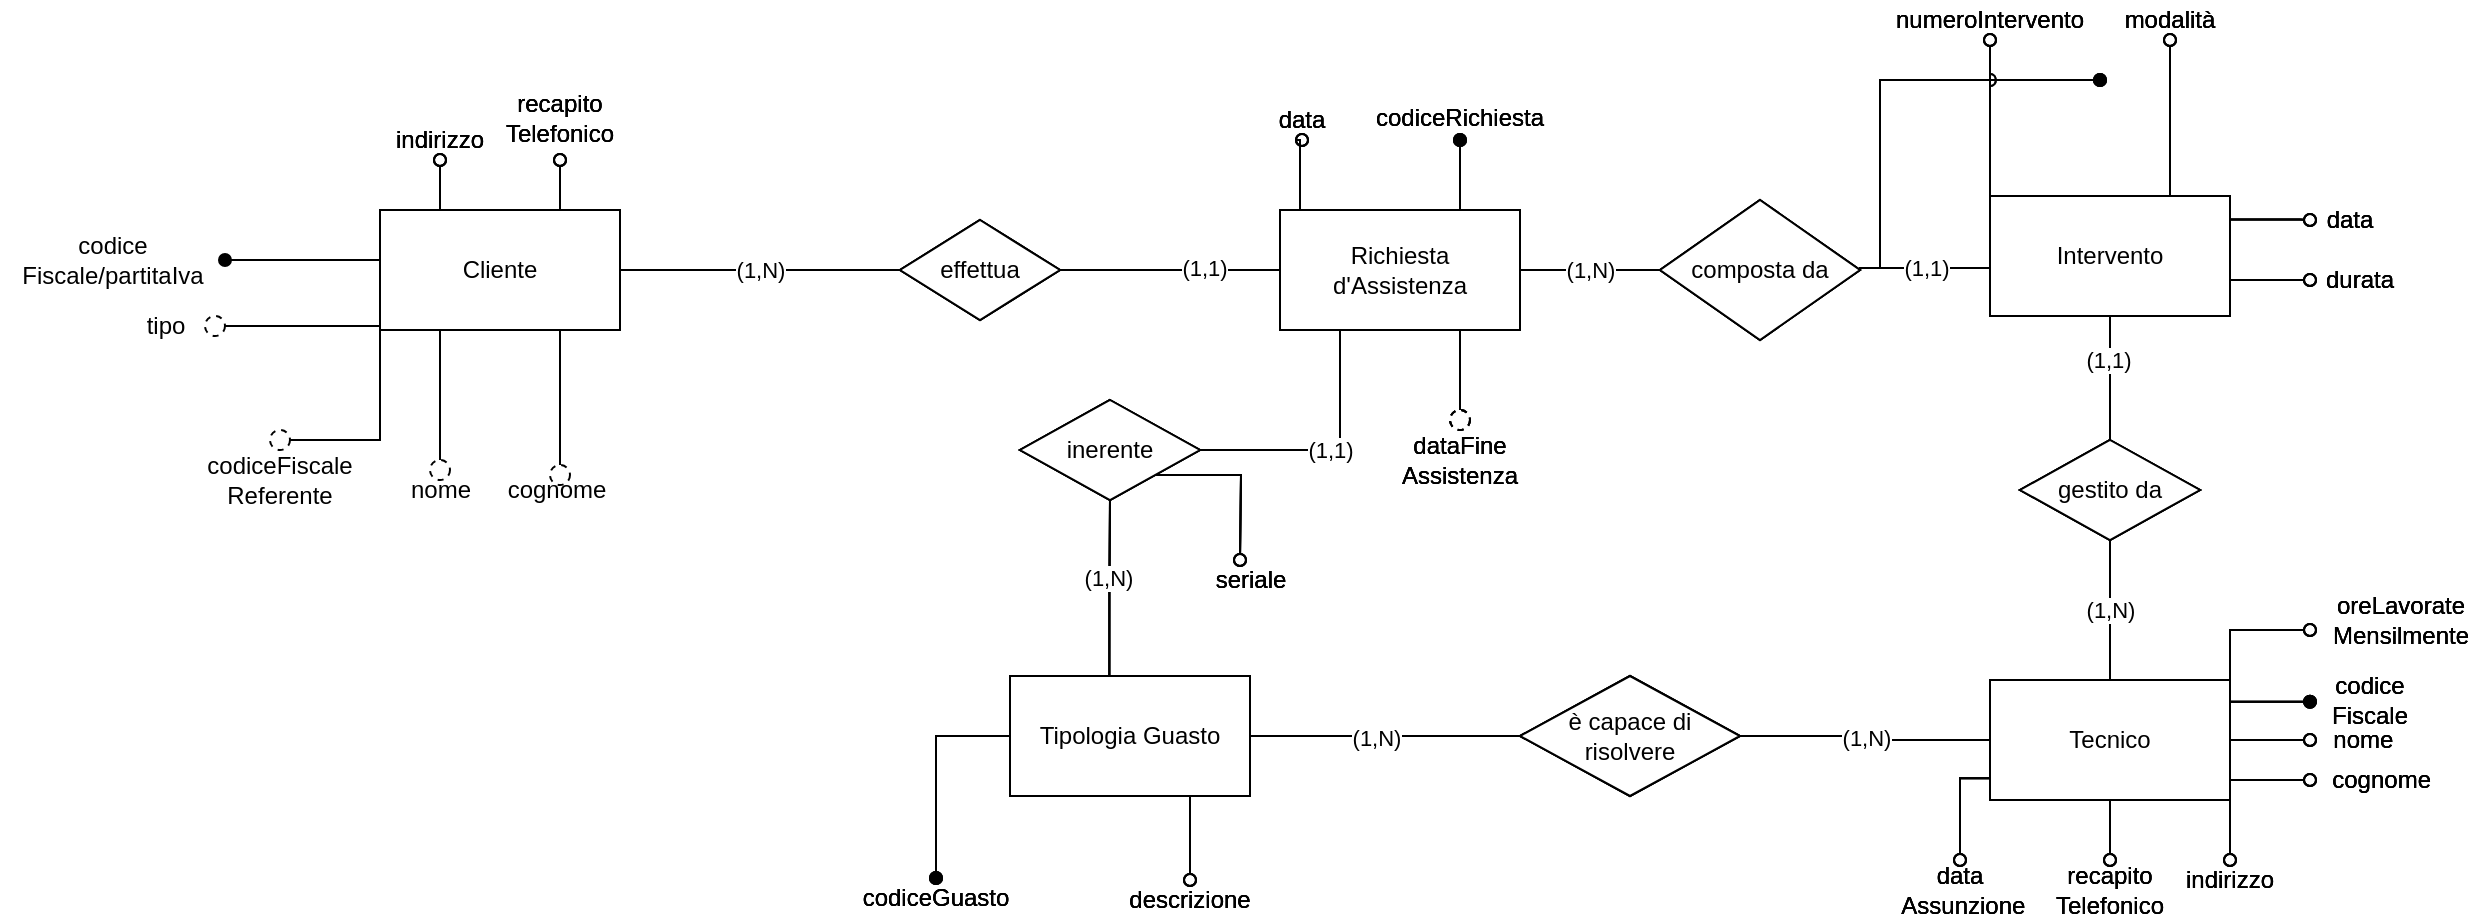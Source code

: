 <mxfile version="13.10.2" type="device"><diagram id="MjvLOSTDKFt7GLlN7sHz" name="Page-1"><mxGraphModel dx="1944" dy="670" grid="1" gridSize="10" guides="1" tooltips="1" connect="1" arrows="1" fold="1" page="1" pageScale="1" pageWidth="827" pageHeight="1169" math="0" shadow="0"><root><mxCell id="0"/><mxCell id="1" parent="0"/><mxCell id="QRvIdGPe7huAZ2s3T8fO-1" value="(1,N)" style="edgeStyle=orthogonalEdgeStyle;rounded=0;orthogonalLoop=1;jettySize=auto;html=1;exitX=1;exitY=0.5;exitDx=0;exitDy=0;startArrow=none;startFill=0;endArrow=none;endFill=0;strokeColor=#000000;entryX=0;entryY=0.5;entryDx=0;entryDy=0;" edge="1" parent="1" source="QRvIdGPe7huAZ2s3T8fO-3" target="QRvIdGPe7huAZ2s3T8fO-48"><mxGeometry relative="1" as="geometry"><mxPoint x="-180" y="430" as="targetPoint"/></mxGeometry></mxCell><mxCell id="QRvIdGPe7huAZ2s3T8fO-2" style="edgeStyle=orthogonalEdgeStyle;rounded=0;orthogonalLoop=1;jettySize=auto;html=1;exitX=0.25;exitY=0;exitDx=0;exitDy=0;endArrow=oval;endFill=0;" edge="1" parent="1" source="QRvIdGPe7huAZ2s3T8fO-3" target="QRvIdGPe7huAZ2s3T8fO-75"><mxGeometry relative="1" as="geometry"/></mxCell><mxCell id="QRvIdGPe7huAZ2s3T8fO-3" value="Cliente" style="rounded=0;whiteSpace=wrap;html=1;" vertex="1" parent="1"><mxGeometry x="-350" y="495" width="120" height="60" as="geometry"/></mxCell><mxCell id="QRvIdGPe7huAZ2s3T8fO-4" style="edgeStyle=orthogonalEdgeStyle;rounded=0;orthogonalLoop=1;jettySize=auto;html=1;exitX=0.5;exitY=1;exitDx=0;exitDy=0;entryX=0.75;entryY=0;entryDx=0;entryDy=0;startArrow=oval;startFill=0;endArrow=none;endFill=0;strokeColor=#000000;" edge="1" parent="1" source="QRvIdGPe7huAZ2s3T8fO-5" target="QRvIdGPe7huAZ2s3T8fO-3"><mxGeometry relative="1" as="geometry"/></mxCell><mxCell id="QRvIdGPe7huAZ2s3T8fO-5" value="recapito&lt;br&gt;Telefonico" style="text;html=1;strokeColor=none;fillColor=none;align=center;verticalAlign=middle;whiteSpace=wrap;rounded=0;" vertex="1" parent="1"><mxGeometry x="-290" y="427.5" width="60" height="42.5" as="geometry"/></mxCell><mxCell id="QRvIdGPe7huAZ2s3T8fO-6" style="edgeStyle=orthogonalEdgeStyle;rounded=0;orthogonalLoop=1;jettySize=auto;html=1;exitX=0.5;exitY=1;exitDx=0;exitDy=0;" edge="1" parent="1" source="QRvIdGPe7huAZ2s3T8fO-5" target="QRvIdGPe7huAZ2s3T8fO-5"><mxGeometry relative="1" as="geometry"/></mxCell><mxCell id="QRvIdGPe7huAZ2s3T8fO-9" style="edgeStyle=orthogonalEdgeStyle;rounded=0;orthogonalLoop=1;jettySize=auto;html=1;exitX=0;exitY=0;exitDx=0;exitDy=0;entryX=0.5;entryY=1;entryDx=0;entryDy=0;startArrow=none;startFill=0;endArrow=oval;endFill=0;strokeWidth=1;jumpStyle=arc;" edge="1" parent="1" source="QRvIdGPe7huAZ2s3T8fO-18" target="QRvIdGPe7huAZ2s3T8fO-13"><mxGeometry relative="1" as="geometry"><Array as="points"><mxPoint x="455" y="410"/></Array></mxGeometry></mxCell><mxCell id="QRvIdGPe7huAZ2s3T8fO-10" style="edgeStyle=orthogonalEdgeStyle;rounded=0;orthogonalLoop=1;jettySize=auto;html=1;exitX=0.414;exitY=0.014;exitDx=0;exitDy=0;endArrow=none;endFill=0;entryX=0.5;entryY=1;entryDx=0;entryDy=0;exitPerimeter=0;" edge="1" parent="1" source="QRvIdGPe7huAZ2s3T8fO-12" target="QRvIdGPe7huAZ2s3T8fO-58"><mxGeometry relative="1" as="geometry"><mxPoint x="-30" y="680" as="sourcePoint"/><mxPoint y="610.0" as="targetPoint"/><Array as="points"/></mxGeometry></mxCell><mxCell id="QRvIdGPe7huAZ2s3T8fO-11" value="(1,N)" style="edgeLabel;html=1;align=center;verticalAlign=middle;resizable=0;points=[];" vertex="1" connectable="0" parent="QRvIdGPe7huAZ2s3T8fO-10"><mxGeometry x="0.13" y="1" relative="1" as="geometry"><mxPoint as="offset"/></mxGeometry></mxCell><mxCell id="QRvIdGPe7huAZ2s3T8fO-12" value="Tipologia Guasto" style="rounded=0;whiteSpace=wrap;html=1;" vertex="1" parent="1"><mxGeometry x="-35" y="728" width="120" height="60" as="geometry"/></mxCell><mxCell id="QRvIdGPe7huAZ2s3T8fO-13" value="numeroIntervento" style="text;html=1;strokeColor=none;fillColor=none;align=center;verticalAlign=middle;whiteSpace=wrap;rounded=0;" vertex="1" parent="1"><mxGeometry x="415" y="390" width="80" height="20" as="geometry"/></mxCell><mxCell id="QRvIdGPe7huAZ2s3T8fO-14" style="edgeStyle=orthogonalEdgeStyle;rounded=0;orthogonalLoop=1;jettySize=auto;html=1;exitX=0.5;exitY=1;exitDx=0;exitDy=0;entryX=0.75;entryY=0;entryDx=0;entryDy=0;startArrow=oval;startFill=0;endArrow=none;endFill=0;strokeWidth=1;" edge="1" parent="1" source="QRvIdGPe7huAZ2s3T8fO-15" target="QRvIdGPe7huAZ2s3T8fO-18"><mxGeometry relative="1" as="geometry"><Array as="points"><mxPoint x="545" y="420"/></Array></mxGeometry></mxCell><mxCell id="QRvIdGPe7huAZ2s3T8fO-15" value="modalità" style="text;html=1;strokeColor=none;fillColor=none;align=center;verticalAlign=middle;whiteSpace=wrap;rounded=0;" vertex="1" parent="1"><mxGeometry x="515" y="390" width="60" height="20" as="geometry"/></mxCell><mxCell id="QRvIdGPe7huAZ2s3T8fO-16" style="edgeStyle=orthogonalEdgeStyle;rounded=0;orthogonalLoop=1;jettySize=auto;html=1;exitX=1.003;exitY=0.195;exitDx=0;exitDy=0;startArrow=none;startFill=0;endArrow=oval;endFill=0;strokeColor=#000000;strokeWidth=1;exitPerimeter=0;entryX=0;entryY=0.5;entryDx=0;entryDy=0;" edge="1" parent="1" source="QRvIdGPe7huAZ2s3T8fO-18" target="QRvIdGPe7huAZ2s3T8fO-21"><mxGeometry relative="1" as="geometry"><mxPoint x="600" y="500" as="targetPoint"/><Array as="points"><mxPoint x="610" y="500"/></Array></mxGeometry></mxCell><mxCell id="QRvIdGPe7huAZ2s3T8fO-17" style="edgeStyle=orthogonalEdgeStyle;rounded=0;orthogonalLoop=1;jettySize=auto;html=1;exitX=1;exitY=0.75;exitDx=0;exitDy=0;endArrow=oval;endFill=0;entryX=0;entryY=0.5;entryDx=0;entryDy=0;" edge="1" parent="1" source="QRvIdGPe7huAZ2s3T8fO-18" target="QRvIdGPe7huAZ2s3T8fO-22"><mxGeometry relative="1" as="geometry"><Array as="points"><mxPoint x="575" y="530"/></Array></mxGeometry></mxCell><mxCell id="QRvIdGPe7huAZ2s3T8fO-18" value="Intervento" style="rounded=0;whiteSpace=wrap;html=1;" vertex="1" parent="1"><mxGeometry x="455" y="488" width="120" height="60" as="geometry"/></mxCell><mxCell id="QRvIdGPe7huAZ2s3T8fO-19" value="(1,1)" style="edgeStyle=orthogonalEdgeStyle;rounded=0;orthogonalLoop=1;jettySize=auto;html=1;exitX=1;exitY=0.5;exitDx=0;exitDy=0;entryX=0;entryY=0.5;entryDx=0;entryDy=0;startArrow=none;startFill=0;endArrow=none;endFill=0;strokeColor=#000000;strokeWidth=1;" edge="1" parent="1" source="QRvIdGPe7huAZ2s3T8fO-20"><mxGeometry relative="1" as="geometry"><Array as="points"><mxPoint x="455" y="524"/></Array><mxPoint x="390" y="528.0" as="sourcePoint"/><mxPoint x="455" y="522.0" as="targetPoint"/></mxGeometry></mxCell><mxCell id="QRvIdGPe7huAZ2s3T8fO-20" value="composta da" style="rhombus;whiteSpace=wrap;html=1;" vertex="1" parent="1"><mxGeometry x="290" y="490" width="100" height="70" as="geometry"/></mxCell><mxCell id="QRvIdGPe7huAZ2s3T8fO-21" value="data" style="text;html=1;strokeColor=none;fillColor=none;align=center;verticalAlign=middle;whiteSpace=wrap;rounded=0;" vertex="1" parent="1"><mxGeometry x="615" y="490" width="40" height="20" as="geometry"/></mxCell><mxCell id="QRvIdGPe7huAZ2s3T8fO-22" value="durata" style="text;html=1;strokeColor=none;fillColor=none;align=center;verticalAlign=middle;whiteSpace=wrap;rounded=0;rotation=0;" vertex="1" parent="1"><mxGeometry x="615" y="520" width="50" height="20" as="geometry"/></mxCell><mxCell id="QRvIdGPe7huAZ2s3T8fO-23" value="(1,N)" style="edgeStyle=orthogonalEdgeStyle;rounded=0;orthogonalLoop=1;jettySize=auto;html=1;exitX=0.5;exitY=0;exitDx=0;exitDy=0;entryX=0.5;entryY=1;entryDx=0;entryDy=0;startArrow=none;startFill=0;endArrow=none;endFill=0;strokeColor=#000000;strokeWidth=1;" edge="1" parent="1" source="QRvIdGPe7huAZ2s3T8fO-30" target="QRvIdGPe7huAZ2s3T8fO-33"><mxGeometry relative="1" as="geometry"><mxPoint x="500" y="650" as="targetPoint"/></mxGeometry></mxCell><mxCell id="QRvIdGPe7huAZ2s3T8fO-24" style="edgeStyle=orthogonalEdgeStyle;rounded=0;orthogonalLoop=1;jettySize=auto;html=1;exitX=1.002;exitY=0.181;exitDx=0;exitDy=0;entryX=0;entryY=0.5;entryDx=0;entryDy=0;startArrow=none;startFill=0;endArrow=oval;endFill=1;strokeWidth=1;exitPerimeter=0;" edge="1" parent="1" source="QRvIdGPe7huAZ2s3T8fO-30" target="QRvIdGPe7huAZ2s3T8fO-34"><mxGeometry relative="1" as="geometry"><Array as="points"/></mxGeometry></mxCell><mxCell id="QRvIdGPe7huAZ2s3T8fO-25" style="edgeStyle=orthogonalEdgeStyle;rounded=0;orthogonalLoop=1;jettySize=auto;html=1;entryX=0.5;entryY=0;entryDx=0;entryDy=0;endArrow=oval;endFill=0;exitX=0.007;exitY=0.819;exitDx=0;exitDy=0;exitPerimeter=0;" edge="1" parent="1" source="QRvIdGPe7huAZ2s3T8fO-30" target="QRvIdGPe7huAZ2s3T8fO-43"><mxGeometry relative="1" as="geometry"><Array as="points"><mxPoint x="440" y="779"/></Array><mxPoint x="450" y="780" as="sourcePoint"/></mxGeometry></mxCell><mxCell id="QRvIdGPe7huAZ2s3T8fO-26" style="edgeStyle=orthogonalEdgeStyle;rounded=0;orthogonalLoop=1;jettySize=auto;html=1;exitX=1;exitY=1;exitDx=0;exitDy=0;endArrow=oval;endFill=0;entryX=0;entryY=0.5;entryDx=0;entryDy=0;" edge="1" parent="1" source="QRvIdGPe7huAZ2s3T8fO-30" target="QRvIdGPe7huAZ2s3T8fO-39"><mxGeometry relative="1" as="geometry"><mxPoint x="590" y="780" as="targetPoint"/><Array as="points"><mxPoint x="560" y="760"/><mxPoint x="600" y="760"/></Array></mxGeometry></mxCell><mxCell id="QRvIdGPe7huAZ2s3T8fO-27" style="edgeStyle=orthogonalEdgeStyle;rounded=0;orthogonalLoop=1;jettySize=auto;html=1;endArrow=oval;endFill=0;entryX=0;entryY=0.5;entryDx=0;entryDy=0;exitX=1;exitY=0.75;exitDx=0;exitDy=0;" edge="1" parent="1" source="QRvIdGPe7huAZ2s3T8fO-30" target="QRvIdGPe7huAZ2s3T8fO-40"><mxGeometry relative="1" as="geometry"><Array as="points"><mxPoint x="575" y="780"/><mxPoint x="610" y="780"/></Array><mxPoint x="560" y="775" as="sourcePoint"/></mxGeometry></mxCell><mxCell id="QRvIdGPe7huAZ2s3T8fO-28" style="edgeStyle=orthogonalEdgeStyle;rounded=0;orthogonalLoop=1;jettySize=auto;html=1;exitX=1;exitY=1;exitDx=0;exitDy=0;startArrow=none;startFill=0;endArrow=oval;endFill=0;" edge="1" parent="1" source="QRvIdGPe7huAZ2s3T8fO-30" target="QRvIdGPe7huAZ2s3T8fO-42"><mxGeometry relative="1" as="geometry"/></mxCell><mxCell id="QRvIdGPe7huAZ2s3T8fO-29" style="edgeStyle=orthogonalEdgeStyle;rounded=0;orthogonalLoop=1;jettySize=auto;html=1;exitX=0.5;exitY=1;exitDx=0;exitDy=0;endArrow=oval;endFill=0;" edge="1" parent="1" source="QRvIdGPe7huAZ2s3T8fO-30"><mxGeometry relative="1" as="geometry"><mxPoint x="515" y="820" as="targetPoint"/></mxGeometry></mxCell><mxCell id="QRvIdGPe7huAZ2s3T8fO-30" value="Tecnico" style="rounded=0;whiteSpace=wrap;html=1;" vertex="1" parent="1"><mxGeometry x="455" y="730" width="120" height="60" as="geometry"/></mxCell><mxCell id="QRvIdGPe7huAZ2s3T8fO-31" style="edgeStyle=orthogonalEdgeStyle;rounded=0;orthogonalLoop=1;jettySize=auto;html=1;exitX=0.5;exitY=0;exitDx=0;exitDy=0;entryX=0.5;entryY=1;entryDx=0;entryDy=0;endArrow=none;endFill=0;" edge="1" parent="1" source="QRvIdGPe7huAZ2s3T8fO-33" target="QRvIdGPe7huAZ2s3T8fO-18"><mxGeometry relative="1" as="geometry"/></mxCell><mxCell id="QRvIdGPe7huAZ2s3T8fO-32" value="(1,1)" style="edgeLabel;html=1;align=center;verticalAlign=middle;resizable=0;points=[];" vertex="1" connectable="0" parent="QRvIdGPe7huAZ2s3T8fO-31"><mxGeometry x="0.305" y="1" relative="1" as="geometry"><mxPoint as="offset"/></mxGeometry></mxCell><mxCell id="QRvIdGPe7huAZ2s3T8fO-33" value="gestito da" style="rhombus;whiteSpace=wrap;html=1;" vertex="1" parent="1"><mxGeometry x="470" y="610" width="90" height="50" as="geometry"/></mxCell><mxCell id="QRvIdGPe7huAZ2s3T8fO-34" value="codice Fiscale" style="text;html=1;strokeColor=none;fillColor=none;align=center;verticalAlign=middle;whiteSpace=wrap;rounded=0;" vertex="1" parent="1"><mxGeometry x="615" y="730" width="60" height="20" as="geometry"/></mxCell><mxCell id="QRvIdGPe7huAZ2s3T8fO-35" value="(1,N)" style="edgeStyle=orthogonalEdgeStyle;rounded=0;orthogonalLoop=1;jettySize=auto;html=1;exitX=1;exitY=0.5;exitDx=0;exitDy=0;entryX=0;entryY=0.5;entryDx=0;entryDy=0;endArrow=none;endFill=0;" edge="1" parent="1" source="QRvIdGPe7huAZ2s3T8fO-38" target="QRvIdGPe7huAZ2s3T8fO-30"><mxGeometry relative="1" as="geometry"/></mxCell><mxCell id="QRvIdGPe7huAZ2s3T8fO-36" style="edgeStyle=orthogonalEdgeStyle;rounded=0;orthogonalLoop=1;jettySize=auto;html=1;exitX=0;exitY=0.5;exitDx=0;exitDy=0;endArrow=none;endFill=0;" edge="1" parent="1" source="QRvIdGPe7huAZ2s3T8fO-38" target="QRvIdGPe7huAZ2s3T8fO-12"><mxGeometry relative="1" as="geometry"/></mxCell><mxCell id="QRvIdGPe7huAZ2s3T8fO-37" value="(1,N)" style="edgeLabel;html=1;align=center;verticalAlign=middle;resizable=0;points=[];" vertex="1" connectable="0" parent="QRvIdGPe7huAZ2s3T8fO-36"><mxGeometry x="0.067" y="1" relative="1" as="geometry"><mxPoint as="offset"/></mxGeometry></mxCell><mxCell id="QRvIdGPe7huAZ2s3T8fO-38" value="è capace di risolvere" style="rhombus;whiteSpace=wrap;html=1;" vertex="1" parent="1"><mxGeometry x="220" y="728" width="110" height="60" as="geometry"/></mxCell><mxCell id="QRvIdGPe7huAZ2s3T8fO-39" value="&amp;nbsp;nome" style="text;html=1;strokeColor=none;fillColor=none;align=center;verticalAlign=middle;whiteSpace=wrap;rounded=0;" vertex="1" parent="1"><mxGeometry x="615" y="750" width="50" height="20" as="geometry"/></mxCell><mxCell id="QRvIdGPe7huAZ2s3T8fO-40" value="&amp;nbsp; cognome" style="text;html=1;strokeColor=none;fillColor=none;align=center;verticalAlign=middle;whiteSpace=wrap;rounded=0;" vertex="1" parent="1"><mxGeometry x="615" y="770" width="65" height="20" as="geometry"/></mxCell><mxCell id="QRvIdGPe7huAZ2s3T8fO-41" value="recapito Telefonico" style="text;html=1;strokeColor=none;fillColor=none;align=center;verticalAlign=middle;whiteSpace=wrap;rounded=0;" vertex="1" parent="1"><mxGeometry x="495" y="825" width="40" height="20" as="geometry"/></mxCell><mxCell id="QRvIdGPe7huAZ2s3T8fO-42" value="indirizzo" style="text;html=1;strokeColor=none;fillColor=none;align=center;verticalAlign=middle;whiteSpace=wrap;rounded=0;" vertex="1" parent="1"><mxGeometry x="545" y="820" width="60" height="20" as="geometry"/></mxCell><mxCell id="QRvIdGPe7huAZ2s3T8fO-43" value="data&lt;br&gt;&amp;nbsp;Assunzione" style="text;html=1;strokeColor=none;fillColor=none;align=center;verticalAlign=middle;whiteSpace=wrap;rounded=0;" vertex="1" parent="1"><mxGeometry x="400" y="820" width="80" height="30" as="geometry"/></mxCell><mxCell id="QRvIdGPe7huAZ2s3T8fO-44" style="edgeStyle=orthogonalEdgeStyle;rounded=0;orthogonalLoop=1;jettySize=auto;html=1;startArrow=oval;startFill=1;endArrow=none;endFill=0;strokeWidth=1;fillColor=#fff2cc;" edge="1" parent="1"><mxGeometry relative="1" as="geometry"><mxPoint x="510" y="430" as="sourcePoint"/><mxPoint x="400" y="524" as="targetPoint"/><Array as="points"><mxPoint x="400" y="430"/><mxPoint x="400" y="520"/></Array></mxGeometry></mxCell><mxCell id="QRvIdGPe7huAZ2s3T8fO-45" style="edgeStyle=orthogonalEdgeStyle;rounded=0;orthogonalLoop=1;jettySize=auto;html=1;exitX=1;exitY=0.5;exitDx=0;exitDy=0;endArrow=none;endFill=0;entryX=0;entryY=0.5;entryDx=0;entryDy=0;" edge="1" parent="1" source="QRvIdGPe7huAZ2s3T8fO-48" target="QRvIdGPe7huAZ2s3T8fO-52"><mxGeometry relative="1" as="geometry"><mxPoint x="-80" y="480" as="targetPoint"/></mxGeometry></mxCell><mxCell id="QRvIdGPe7huAZ2s3T8fO-46" value="(1,1)" style="edgeLabel;html=1;align=center;verticalAlign=middle;resizable=0;points=[];" vertex="1" connectable="0" parent="QRvIdGPe7huAZ2s3T8fO-45"><mxGeometry x="0.294" y="1" relative="1" as="geometry"><mxPoint x="1" as="offset"/></mxGeometry></mxCell><mxCell id="QRvIdGPe7huAZ2s3T8fO-47" style="edgeStyle=orthogonalEdgeStyle;rounded=0;orthogonalLoop=1;jettySize=auto;html=1;exitX=0.25;exitY=0;exitDx=0;exitDy=0;entryX=0.5;entryY=1;entryDx=0;entryDy=0;strokeColor=#000000;endArrow=oval;endFill=0;" edge="1" parent="1" source="QRvIdGPe7huAZ2s3T8fO-52" target="QRvIdGPe7huAZ2s3T8fO-55"><mxGeometry relative="1" as="geometry"><Array as="points"><mxPoint x="110" y="495"/></Array></mxGeometry></mxCell><mxCell id="QRvIdGPe7huAZ2s3T8fO-48" value="effettua" style="rhombus;whiteSpace=wrap;html=1;" vertex="1" parent="1"><mxGeometry x="-90" y="500" width="80" height="50" as="geometry"/></mxCell><mxCell id="QRvIdGPe7huAZ2s3T8fO-49" value="(1,N)" style="edgeStyle=orthogonalEdgeStyle;rounded=0;orthogonalLoop=1;jettySize=auto;html=1;exitX=1;exitY=0.5;exitDx=0;exitDy=0;entryX=0;entryY=0.5;entryDx=0;entryDy=0;endArrow=none;endFill=0;" edge="1" parent="1" source="QRvIdGPe7huAZ2s3T8fO-52" target="QRvIdGPe7huAZ2s3T8fO-20"><mxGeometry relative="1" as="geometry"/></mxCell><mxCell id="QRvIdGPe7huAZ2s3T8fO-50" style="edgeStyle=orthogonalEdgeStyle;rounded=0;orthogonalLoop=1;jettySize=auto;html=1;exitX=0.75;exitY=0;exitDx=0;exitDy=0;endArrow=oval;endFill=1;fillColor=#fff2cc;" edge="1" parent="1" source="QRvIdGPe7huAZ2s3T8fO-52"><mxGeometry relative="1" as="geometry"><mxPoint x="190" y="460" as="targetPoint"/><Array as="points"><mxPoint x="190" y="470"/><mxPoint x="190" y="470"/></Array></mxGeometry></mxCell><mxCell id="QRvIdGPe7huAZ2s3T8fO-51" style="edgeStyle=orthogonalEdgeStyle;rounded=0;orthogonalLoop=1;jettySize=auto;html=1;exitX=0.75;exitY=1;exitDx=0;exitDy=0;entryX=0.5;entryY=0;entryDx=0;entryDy=0;startArrow=none;startFill=0;endArrow=none;endFill=0;" edge="1" parent="1" source="QRvIdGPe7huAZ2s3T8fO-52" target="QRvIdGPe7huAZ2s3T8fO-85"><mxGeometry relative="1" as="geometry"/></mxCell><mxCell id="QRvIdGPe7huAZ2s3T8fO-52" value="Richiesta d'Assistenza" style="rounded=0;whiteSpace=wrap;html=1;" vertex="1" parent="1"><mxGeometry x="100" y="495" width="120" height="60" as="geometry"/></mxCell><mxCell id="QRvIdGPe7huAZ2s3T8fO-53" value="codiceRichiesta" style="text;html=1;strokeColor=none;fillColor=none;align=center;verticalAlign=middle;whiteSpace=wrap;rounded=0;" vertex="1" parent="1"><mxGeometry x="140" y="433.75" width="100" height="30" as="geometry"/></mxCell><mxCell id="QRvIdGPe7huAZ2s3T8fO-54" value="dataFine&lt;br&gt;Assistenza" style="text;html=1;strokeColor=none;fillColor=none;align=center;verticalAlign=middle;whiteSpace=wrap;rounded=0;" vertex="1" parent="1"><mxGeometry x="170" y="605" width="40" height="30" as="geometry"/></mxCell><mxCell id="QRvIdGPe7huAZ2s3T8fO-55" value="data" style="text;html=1;strokeColor=none;fillColor=none;align=center;verticalAlign=middle;whiteSpace=wrap;rounded=0;" vertex="1" parent="1"><mxGeometry x="91" y="440" width="40" height="20" as="geometry"/></mxCell><mxCell id="QRvIdGPe7huAZ2s3T8fO-56" value="(1,1)" style="edgeStyle=orthogonalEdgeStyle;rounded=0;orthogonalLoop=1;jettySize=auto;html=1;exitX=1;exitY=0.5;exitDx=0;exitDy=0;entryX=0.25;entryY=1;entryDx=0;entryDy=0;endArrow=none;endFill=0;" edge="1" parent="1" source="QRvIdGPe7huAZ2s3T8fO-58" target="QRvIdGPe7huAZ2s3T8fO-52"><mxGeometry relative="1" as="geometry"/></mxCell><mxCell id="QRvIdGPe7huAZ2s3T8fO-57" style="edgeStyle=orthogonalEdgeStyle;rounded=0;orthogonalLoop=1;jettySize=auto;html=1;exitX=1;exitY=1;exitDx=0;exitDy=0;endArrow=oval;endFill=0;" edge="1" parent="1" source="QRvIdGPe7huAZ2s3T8fO-58"><mxGeometry relative="1" as="geometry"><mxPoint x="80" y="670" as="targetPoint"/></mxGeometry></mxCell><mxCell id="QRvIdGPe7huAZ2s3T8fO-58" value="inerente" style="rhombus;whiteSpace=wrap;html=1;" vertex="1" parent="1"><mxGeometry x="-30" y="590" width="90" height="50" as="geometry"/></mxCell><mxCell id="QRvIdGPe7huAZ2s3T8fO-75" value="indirizzo" style="text;html=1;strokeColor=none;fillColor=none;align=center;verticalAlign=middle;whiteSpace=wrap;rounded=0;" vertex="1" parent="1"><mxGeometry x="-350" y="450" width="60" height="20" as="geometry"/></mxCell><mxCell id="QRvIdGPe7huAZ2s3T8fO-81" style="edgeStyle=orthogonalEdgeStyle;rounded=0;orthogonalLoop=1;jettySize=auto;html=1;exitX=0.5;exitY=0;exitDx=0;exitDy=0;entryX=0;entryY=0.5;entryDx=0;entryDy=0;startArrow=oval;startFill=1;endArrow=none;endFill=0;" edge="1" parent="1" source="QRvIdGPe7huAZ2s3T8fO-82" target="QRvIdGPe7huAZ2s3T8fO-12"><mxGeometry relative="1" as="geometry"><Array as="points"><mxPoint x="-72" y="758"/></Array></mxGeometry></mxCell><mxCell id="QRvIdGPe7huAZ2s3T8fO-82" value="codiceGuasto" style="text;html=1;strokeColor=none;fillColor=none;align=center;verticalAlign=middle;whiteSpace=wrap;rounded=0;" vertex="1" parent="1"><mxGeometry x="-92" y="829" width="40" height="20" as="geometry"/></mxCell><mxCell id="QRvIdGPe7huAZ2s3T8fO-83" style="edgeStyle=orthogonalEdgeStyle;rounded=0;orthogonalLoop=1;jettySize=auto;html=1;exitX=0.5;exitY=0;exitDx=0;exitDy=0;entryX=0.75;entryY=1;entryDx=0;entryDy=0;startArrow=oval;startFill=0;endArrow=none;endFill=0;" edge="1" parent="1" source="QRvIdGPe7huAZ2s3T8fO-84" target="QRvIdGPe7huAZ2s3T8fO-12"><mxGeometry relative="1" as="geometry"/></mxCell><mxCell id="QRvIdGPe7huAZ2s3T8fO-84" value="descrizione" style="text;html=1;strokeColor=none;fillColor=none;align=center;verticalAlign=middle;whiteSpace=wrap;rounded=0;" vertex="1" parent="1"><mxGeometry x="25" y="830" width="60" height="20" as="geometry"/></mxCell><mxCell id="QRvIdGPe7huAZ2s3T8fO-85" value="" style="ellipse;whiteSpace=wrap;html=1;aspect=fixed;dashed=1;fillColor=none;" vertex="1" parent="1"><mxGeometry x="185" y="595" width="10" height="10" as="geometry"/></mxCell><mxCell id="QRvIdGPe7huAZ2s3T8fO-86" value="seriale" style="text;html=1;align=center;verticalAlign=middle;resizable=0;points=[];autosize=1;" vertex="1" parent="1"><mxGeometry x="60" y="670" width="50" height="20" as="geometry"/></mxCell><mxCell id="QRvIdGPe7huAZ2s3T8fO-87" value="oreLavorate&lt;br&gt;Mensilmente" style="text;html=1;align=center;verticalAlign=middle;resizable=0;points=[];autosize=1;" vertex="1" parent="1"><mxGeometry x="620" y="685" width="80" height="30" as="geometry"/></mxCell><mxCell id="QRvIdGPe7huAZ2s3T8fO-89" style="edgeStyle=orthogonalEdgeStyle;rounded=0;orthogonalLoop=1;jettySize=auto;html=1;endArrow=oval;endFill=0;entryX=0;entryY=0.5;entryDx=0;entryDy=0;exitX=1;exitY=0;exitDx=0;exitDy=0;" edge="1" parent="1" source="QRvIdGPe7huAZ2s3T8fO-30"><mxGeometry relative="1" as="geometry"><Array as="points"><mxPoint x="575" y="705"/></Array><mxPoint x="575" y="699.99" as="sourcePoint"/><mxPoint x="615" y="704.99" as="targetPoint"/></mxGeometry></mxCell><mxCell id="QRvIdGPe7huAZ2s3T8fO-90" value="(1,N)" style="edgeStyle=orthogonalEdgeStyle;rounded=0;orthogonalLoop=1;jettySize=auto;html=1;exitX=1;exitY=0.5;exitDx=0;exitDy=0;startArrow=none;startFill=0;endArrow=none;endFill=0;strokeColor=#000000;entryX=0;entryY=0.5;entryDx=0;entryDy=0;" edge="1" parent="1" source="QRvIdGPe7huAZ2s3T8fO-92" target="QRvIdGPe7huAZ2s3T8fO-135"><mxGeometry relative="1" as="geometry"><mxPoint x="-180" y="430" as="targetPoint"/></mxGeometry></mxCell><mxCell id="QRvIdGPe7huAZ2s3T8fO-91" style="edgeStyle=orthogonalEdgeStyle;rounded=0;orthogonalLoop=1;jettySize=auto;html=1;exitX=0.25;exitY=0;exitDx=0;exitDy=0;endArrow=oval;endFill=0;" edge="1" parent="1" source="QRvIdGPe7huAZ2s3T8fO-92" target="QRvIdGPe7huAZ2s3T8fO-162"><mxGeometry relative="1" as="geometry"/></mxCell><mxCell id="QRvIdGPe7huAZ2s3T8fO-92" value="Cliente" style="rounded=0;whiteSpace=wrap;html=1;" vertex="1" parent="1"><mxGeometry x="-350" y="495" width="120" height="60" as="geometry"/></mxCell><mxCell id="QRvIdGPe7huAZ2s3T8fO-93" style="edgeStyle=orthogonalEdgeStyle;rounded=0;orthogonalLoop=1;jettySize=auto;html=1;exitX=0.5;exitY=1;exitDx=0;exitDy=0;entryX=0.75;entryY=0;entryDx=0;entryDy=0;startArrow=oval;startFill=0;endArrow=none;endFill=0;strokeColor=#000000;" edge="1" parent="1" source="QRvIdGPe7huAZ2s3T8fO-94" target="QRvIdGPe7huAZ2s3T8fO-92"><mxGeometry relative="1" as="geometry"/></mxCell><mxCell id="QRvIdGPe7huAZ2s3T8fO-94" value="recapito&lt;br&gt;Telefonico" style="text;html=1;strokeColor=none;fillColor=none;align=center;verticalAlign=middle;whiteSpace=wrap;rounded=0;" vertex="1" parent="1"><mxGeometry x="-290" y="427.5" width="60" height="42.5" as="geometry"/></mxCell><mxCell id="QRvIdGPe7huAZ2s3T8fO-95" style="edgeStyle=orthogonalEdgeStyle;rounded=0;orthogonalLoop=1;jettySize=auto;html=1;exitX=0.5;exitY=1;exitDx=0;exitDy=0;" edge="1" parent="1" source="QRvIdGPe7huAZ2s3T8fO-94" target="QRvIdGPe7huAZ2s3T8fO-94"><mxGeometry relative="1" as="geometry"/></mxCell><mxCell id="QRvIdGPe7huAZ2s3T8fO-96" style="edgeStyle=orthogonalEdgeStyle;rounded=0;orthogonalLoop=1;jettySize=auto;html=1;exitX=0;exitY=0;exitDx=0;exitDy=0;entryX=0.5;entryY=1;entryDx=0;entryDy=0;startArrow=none;startFill=0;endArrow=oval;endFill=0;strokeWidth=1;jumpStyle=arc;" edge="1" parent="1" source="QRvIdGPe7huAZ2s3T8fO-105" target="QRvIdGPe7huAZ2s3T8fO-100"><mxGeometry relative="1" as="geometry"><Array as="points"><mxPoint x="455" y="410"/></Array></mxGeometry></mxCell><mxCell id="QRvIdGPe7huAZ2s3T8fO-97" style="edgeStyle=orthogonalEdgeStyle;rounded=0;orthogonalLoop=1;jettySize=auto;html=1;exitX=0.414;exitY=0.014;exitDx=0;exitDy=0;endArrow=none;endFill=0;entryX=0.5;entryY=1;entryDx=0;entryDy=0;exitPerimeter=0;" edge="1" parent="1" source="QRvIdGPe7huAZ2s3T8fO-99" target="QRvIdGPe7huAZ2s3T8fO-145"><mxGeometry relative="1" as="geometry"><mxPoint x="-30" y="680" as="sourcePoint"/><mxPoint y="610.0" as="targetPoint"/><Array as="points"/></mxGeometry></mxCell><mxCell id="QRvIdGPe7huAZ2s3T8fO-98" value="(1,N)" style="edgeLabel;html=1;align=center;verticalAlign=middle;resizable=0;points=[];" vertex="1" connectable="0" parent="QRvIdGPe7huAZ2s3T8fO-97"><mxGeometry x="0.13" y="1" relative="1" as="geometry"><mxPoint as="offset"/></mxGeometry></mxCell><mxCell id="QRvIdGPe7huAZ2s3T8fO-99" value="Tipologia Guasto" style="rounded=0;whiteSpace=wrap;html=1;" vertex="1" parent="1"><mxGeometry x="-35" y="728" width="120" height="60" as="geometry"/></mxCell><mxCell id="QRvIdGPe7huAZ2s3T8fO-100" value="numeroIntervento" style="text;html=1;strokeColor=none;fillColor=none;align=center;verticalAlign=middle;whiteSpace=wrap;rounded=0;" vertex="1" parent="1"><mxGeometry x="415" y="390" width="80" height="20" as="geometry"/></mxCell><mxCell id="QRvIdGPe7huAZ2s3T8fO-101" style="edgeStyle=orthogonalEdgeStyle;rounded=0;orthogonalLoop=1;jettySize=auto;html=1;exitX=0.5;exitY=1;exitDx=0;exitDy=0;entryX=0.75;entryY=0;entryDx=0;entryDy=0;startArrow=oval;startFill=0;endArrow=none;endFill=0;strokeWidth=1;" edge="1" parent="1" source="QRvIdGPe7huAZ2s3T8fO-102" target="QRvIdGPe7huAZ2s3T8fO-105"><mxGeometry relative="1" as="geometry"><Array as="points"><mxPoint x="545" y="420"/></Array></mxGeometry></mxCell><mxCell id="QRvIdGPe7huAZ2s3T8fO-102" value="modalità" style="text;html=1;strokeColor=none;fillColor=none;align=center;verticalAlign=middle;whiteSpace=wrap;rounded=0;" vertex="1" parent="1"><mxGeometry x="515" y="390" width="60" height="20" as="geometry"/></mxCell><mxCell id="QRvIdGPe7huAZ2s3T8fO-103" style="edgeStyle=orthogonalEdgeStyle;rounded=0;orthogonalLoop=1;jettySize=auto;html=1;exitX=1.003;exitY=0.195;exitDx=0;exitDy=0;startArrow=none;startFill=0;endArrow=oval;endFill=0;strokeColor=#000000;strokeWidth=1;exitPerimeter=0;entryX=0;entryY=0.5;entryDx=0;entryDy=0;" edge="1" parent="1" source="QRvIdGPe7huAZ2s3T8fO-105" target="QRvIdGPe7huAZ2s3T8fO-108"><mxGeometry relative="1" as="geometry"><mxPoint x="600" y="500" as="targetPoint"/><Array as="points"><mxPoint x="610" y="500"/></Array></mxGeometry></mxCell><mxCell id="QRvIdGPe7huAZ2s3T8fO-104" style="edgeStyle=orthogonalEdgeStyle;rounded=0;orthogonalLoop=1;jettySize=auto;html=1;exitX=1;exitY=0.75;exitDx=0;exitDy=0;endArrow=oval;endFill=0;entryX=0;entryY=0.5;entryDx=0;entryDy=0;" edge="1" parent="1" source="QRvIdGPe7huAZ2s3T8fO-105" target="QRvIdGPe7huAZ2s3T8fO-109"><mxGeometry relative="1" as="geometry"><Array as="points"><mxPoint x="575" y="530"/></Array></mxGeometry></mxCell><mxCell id="QRvIdGPe7huAZ2s3T8fO-105" value="Intervento" style="rounded=0;whiteSpace=wrap;html=1;" vertex="1" parent="1"><mxGeometry x="455" y="488" width="120" height="60" as="geometry"/></mxCell><mxCell id="QRvIdGPe7huAZ2s3T8fO-106" value="(1,1)" style="edgeStyle=orthogonalEdgeStyle;rounded=0;orthogonalLoop=1;jettySize=auto;html=1;exitX=1;exitY=0.5;exitDx=0;exitDy=0;entryX=0;entryY=0.5;entryDx=0;entryDy=0;startArrow=none;startFill=0;endArrow=none;endFill=0;strokeColor=#000000;strokeWidth=1;" edge="1" parent="1" source="QRvIdGPe7huAZ2s3T8fO-107"><mxGeometry relative="1" as="geometry"><Array as="points"><mxPoint x="455" y="524"/></Array><mxPoint x="390" y="528.0" as="sourcePoint"/><mxPoint x="455" y="522.0" as="targetPoint"/></mxGeometry></mxCell><mxCell id="QRvIdGPe7huAZ2s3T8fO-107" value="composta da" style="rhombus;whiteSpace=wrap;html=1;" vertex="1" parent="1"><mxGeometry x="290" y="490" width="100" height="70" as="geometry"/></mxCell><mxCell id="QRvIdGPe7huAZ2s3T8fO-108" value="data" style="text;html=1;strokeColor=none;fillColor=none;align=center;verticalAlign=middle;whiteSpace=wrap;rounded=0;" vertex="1" parent="1"><mxGeometry x="615" y="490" width="40" height="20" as="geometry"/></mxCell><mxCell id="QRvIdGPe7huAZ2s3T8fO-109" value="durata" style="text;html=1;strokeColor=none;fillColor=none;align=center;verticalAlign=middle;whiteSpace=wrap;rounded=0;rotation=0;" vertex="1" parent="1"><mxGeometry x="615" y="520" width="50" height="20" as="geometry"/></mxCell><mxCell id="QRvIdGPe7huAZ2s3T8fO-110" value="(1,N)" style="edgeStyle=orthogonalEdgeStyle;rounded=0;orthogonalLoop=1;jettySize=auto;html=1;exitX=0.5;exitY=0;exitDx=0;exitDy=0;entryX=0.5;entryY=1;entryDx=0;entryDy=0;startArrow=none;startFill=0;endArrow=none;endFill=0;strokeColor=#000000;strokeWidth=1;" edge="1" parent="1" source="QRvIdGPe7huAZ2s3T8fO-117" target="QRvIdGPe7huAZ2s3T8fO-120"><mxGeometry relative="1" as="geometry"><mxPoint x="500" y="650" as="targetPoint"/></mxGeometry></mxCell><mxCell id="QRvIdGPe7huAZ2s3T8fO-111" style="edgeStyle=orthogonalEdgeStyle;rounded=0;orthogonalLoop=1;jettySize=auto;html=1;exitX=1.002;exitY=0.181;exitDx=0;exitDy=0;entryX=0;entryY=0.5;entryDx=0;entryDy=0;startArrow=none;startFill=0;endArrow=oval;endFill=1;strokeWidth=1;exitPerimeter=0;" edge="1" parent="1" source="QRvIdGPe7huAZ2s3T8fO-117" target="QRvIdGPe7huAZ2s3T8fO-121"><mxGeometry relative="1" as="geometry"><Array as="points"/></mxGeometry></mxCell><mxCell id="QRvIdGPe7huAZ2s3T8fO-112" style="edgeStyle=orthogonalEdgeStyle;rounded=0;orthogonalLoop=1;jettySize=auto;html=1;entryX=0.5;entryY=0;entryDx=0;entryDy=0;endArrow=oval;endFill=0;exitX=0.007;exitY=0.819;exitDx=0;exitDy=0;exitPerimeter=0;" edge="1" parent="1" source="QRvIdGPe7huAZ2s3T8fO-117" target="QRvIdGPe7huAZ2s3T8fO-130"><mxGeometry relative="1" as="geometry"><Array as="points"><mxPoint x="440" y="779"/></Array><mxPoint x="450" y="780" as="sourcePoint"/></mxGeometry></mxCell><mxCell id="QRvIdGPe7huAZ2s3T8fO-113" style="edgeStyle=orthogonalEdgeStyle;rounded=0;orthogonalLoop=1;jettySize=auto;html=1;exitX=1;exitY=1;exitDx=0;exitDy=0;endArrow=oval;endFill=0;entryX=0;entryY=0.5;entryDx=0;entryDy=0;" edge="1" parent="1" source="QRvIdGPe7huAZ2s3T8fO-117" target="QRvIdGPe7huAZ2s3T8fO-126"><mxGeometry relative="1" as="geometry"><mxPoint x="590" y="780" as="targetPoint"/><Array as="points"><mxPoint x="560" y="760"/><mxPoint x="600" y="760"/></Array></mxGeometry></mxCell><mxCell id="QRvIdGPe7huAZ2s3T8fO-114" style="edgeStyle=orthogonalEdgeStyle;rounded=0;orthogonalLoop=1;jettySize=auto;html=1;endArrow=oval;endFill=0;entryX=0;entryY=0.5;entryDx=0;entryDy=0;exitX=1;exitY=0.75;exitDx=0;exitDy=0;" edge="1" parent="1" source="QRvIdGPe7huAZ2s3T8fO-117" target="QRvIdGPe7huAZ2s3T8fO-127"><mxGeometry relative="1" as="geometry"><Array as="points"><mxPoint x="575" y="780"/><mxPoint x="610" y="780"/></Array><mxPoint x="560" y="775" as="sourcePoint"/></mxGeometry></mxCell><mxCell id="QRvIdGPe7huAZ2s3T8fO-115" style="edgeStyle=orthogonalEdgeStyle;rounded=0;orthogonalLoop=1;jettySize=auto;html=1;exitX=1;exitY=1;exitDx=0;exitDy=0;startArrow=none;startFill=0;endArrow=oval;endFill=0;" edge="1" parent="1" source="QRvIdGPe7huAZ2s3T8fO-117" target="QRvIdGPe7huAZ2s3T8fO-129"><mxGeometry relative="1" as="geometry"/></mxCell><mxCell id="QRvIdGPe7huAZ2s3T8fO-116" style="edgeStyle=orthogonalEdgeStyle;rounded=0;orthogonalLoop=1;jettySize=auto;html=1;exitX=0.5;exitY=1;exitDx=0;exitDy=0;endArrow=oval;endFill=0;" edge="1" parent="1" source="QRvIdGPe7huAZ2s3T8fO-117"><mxGeometry relative="1" as="geometry"><mxPoint x="515" y="820" as="targetPoint"/></mxGeometry></mxCell><mxCell id="QRvIdGPe7huAZ2s3T8fO-117" value="Tecnico" style="rounded=0;whiteSpace=wrap;html=1;" vertex="1" parent="1"><mxGeometry x="455" y="730" width="120" height="60" as="geometry"/></mxCell><mxCell id="QRvIdGPe7huAZ2s3T8fO-118" style="edgeStyle=orthogonalEdgeStyle;rounded=0;orthogonalLoop=1;jettySize=auto;html=1;exitX=0.5;exitY=0;exitDx=0;exitDy=0;entryX=0.5;entryY=1;entryDx=0;entryDy=0;endArrow=none;endFill=0;" edge="1" parent="1" source="QRvIdGPe7huAZ2s3T8fO-120" target="QRvIdGPe7huAZ2s3T8fO-105"><mxGeometry relative="1" as="geometry"/></mxCell><mxCell id="QRvIdGPe7huAZ2s3T8fO-119" value="(1,1)" style="edgeLabel;html=1;align=center;verticalAlign=middle;resizable=0;points=[];" vertex="1" connectable="0" parent="QRvIdGPe7huAZ2s3T8fO-118"><mxGeometry x="0.305" y="1" relative="1" as="geometry"><mxPoint as="offset"/></mxGeometry></mxCell><mxCell id="QRvIdGPe7huAZ2s3T8fO-120" value="gestito da" style="rhombus;whiteSpace=wrap;html=1;" vertex="1" parent="1"><mxGeometry x="470" y="610" width="90" height="50" as="geometry"/></mxCell><mxCell id="QRvIdGPe7huAZ2s3T8fO-121" value="codice Fiscale" style="text;html=1;strokeColor=none;fillColor=none;align=center;verticalAlign=middle;whiteSpace=wrap;rounded=0;" vertex="1" parent="1"><mxGeometry x="615" y="730" width="60" height="20" as="geometry"/></mxCell><mxCell id="QRvIdGPe7huAZ2s3T8fO-122" value="(1,N)" style="edgeStyle=orthogonalEdgeStyle;rounded=0;orthogonalLoop=1;jettySize=auto;html=1;exitX=1;exitY=0.5;exitDx=0;exitDy=0;entryX=0;entryY=0.5;entryDx=0;entryDy=0;endArrow=none;endFill=0;" edge="1" parent="1" source="QRvIdGPe7huAZ2s3T8fO-125" target="QRvIdGPe7huAZ2s3T8fO-117"><mxGeometry relative="1" as="geometry"/></mxCell><mxCell id="QRvIdGPe7huAZ2s3T8fO-123" style="edgeStyle=orthogonalEdgeStyle;rounded=0;orthogonalLoop=1;jettySize=auto;html=1;exitX=0;exitY=0.5;exitDx=0;exitDy=0;endArrow=none;endFill=0;" edge="1" parent="1" source="QRvIdGPe7huAZ2s3T8fO-125" target="QRvIdGPe7huAZ2s3T8fO-99"><mxGeometry relative="1" as="geometry"/></mxCell><mxCell id="QRvIdGPe7huAZ2s3T8fO-124" value="(1,N)" style="edgeLabel;html=1;align=center;verticalAlign=middle;resizable=0;points=[];" vertex="1" connectable="0" parent="QRvIdGPe7huAZ2s3T8fO-123"><mxGeometry x="0.067" y="1" relative="1" as="geometry"><mxPoint as="offset"/></mxGeometry></mxCell><mxCell id="QRvIdGPe7huAZ2s3T8fO-125" value="è capace di risolvere" style="rhombus;whiteSpace=wrap;html=1;" vertex="1" parent="1"><mxGeometry x="220" y="728" width="110" height="60" as="geometry"/></mxCell><mxCell id="QRvIdGPe7huAZ2s3T8fO-126" value="&amp;nbsp;nome" style="text;html=1;strokeColor=none;fillColor=none;align=center;verticalAlign=middle;whiteSpace=wrap;rounded=0;" vertex="1" parent="1"><mxGeometry x="615" y="750" width="50" height="20" as="geometry"/></mxCell><mxCell id="QRvIdGPe7huAZ2s3T8fO-127" value="&amp;nbsp; cognome" style="text;html=1;strokeColor=none;fillColor=none;align=center;verticalAlign=middle;whiteSpace=wrap;rounded=0;" vertex="1" parent="1"><mxGeometry x="615" y="770" width="65" height="20" as="geometry"/></mxCell><mxCell id="QRvIdGPe7huAZ2s3T8fO-128" value="recapito Telefonico" style="text;html=1;strokeColor=none;fillColor=none;align=center;verticalAlign=middle;whiteSpace=wrap;rounded=0;" vertex="1" parent="1"><mxGeometry x="495" y="825" width="40" height="20" as="geometry"/></mxCell><mxCell id="QRvIdGPe7huAZ2s3T8fO-129" value="indirizzo" style="text;html=1;strokeColor=none;fillColor=none;align=center;verticalAlign=middle;whiteSpace=wrap;rounded=0;" vertex="1" parent="1"><mxGeometry x="545" y="820" width="60" height="20" as="geometry"/></mxCell><mxCell id="QRvIdGPe7huAZ2s3T8fO-130" value="data&lt;br&gt;&amp;nbsp;Assunzione" style="text;html=1;strokeColor=none;fillColor=none;align=center;verticalAlign=middle;whiteSpace=wrap;rounded=0;" vertex="1" parent="1"><mxGeometry x="400" y="820" width="80" height="30" as="geometry"/></mxCell><mxCell id="QRvIdGPe7huAZ2s3T8fO-131" style="edgeStyle=orthogonalEdgeStyle;rounded=0;orthogonalLoop=1;jettySize=auto;html=1;startArrow=oval;startFill=1;endArrow=none;endFill=0;strokeWidth=1;fillColor=#fff2cc;" edge="1" parent="1"><mxGeometry relative="1" as="geometry"><mxPoint x="510" y="430" as="sourcePoint"/><mxPoint x="400" y="524" as="targetPoint"/><Array as="points"><mxPoint x="400" y="430"/><mxPoint x="400" y="520"/></Array></mxGeometry></mxCell><mxCell id="QRvIdGPe7huAZ2s3T8fO-132" style="edgeStyle=orthogonalEdgeStyle;rounded=0;orthogonalLoop=1;jettySize=auto;html=1;exitX=1;exitY=0.5;exitDx=0;exitDy=0;endArrow=none;endFill=0;entryX=0;entryY=0.5;entryDx=0;entryDy=0;" edge="1" parent="1" source="QRvIdGPe7huAZ2s3T8fO-135" target="QRvIdGPe7huAZ2s3T8fO-139"><mxGeometry relative="1" as="geometry"><mxPoint x="-80" y="480" as="targetPoint"/></mxGeometry></mxCell><mxCell id="QRvIdGPe7huAZ2s3T8fO-133" value="(1,1)" style="edgeLabel;html=1;align=center;verticalAlign=middle;resizable=0;points=[];" vertex="1" connectable="0" parent="QRvIdGPe7huAZ2s3T8fO-132"><mxGeometry x="0.294" y="1" relative="1" as="geometry"><mxPoint x="1" as="offset"/></mxGeometry></mxCell><mxCell id="QRvIdGPe7huAZ2s3T8fO-134" style="edgeStyle=orthogonalEdgeStyle;rounded=0;orthogonalLoop=1;jettySize=auto;html=1;exitX=0.25;exitY=0;exitDx=0;exitDy=0;entryX=0.5;entryY=1;entryDx=0;entryDy=0;strokeColor=#000000;endArrow=oval;endFill=0;" edge="1" parent="1" source="QRvIdGPe7huAZ2s3T8fO-139" target="QRvIdGPe7huAZ2s3T8fO-142"><mxGeometry relative="1" as="geometry"><Array as="points"><mxPoint x="110" y="495"/></Array></mxGeometry></mxCell><mxCell id="QRvIdGPe7huAZ2s3T8fO-135" value="effettua" style="rhombus;whiteSpace=wrap;html=1;" vertex="1" parent="1"><mxGeometry x="-90" y="500" width="80" height="50" as="geometry"/></mxCell><mxCell id="QRvIdGPe7huAZ2s3T8fO-136" value="(1,N)" style="edgeStyle=orthogonalEdgeStyle;rounded=0;orthogonalLoop=1;jettySize=auto;html=1;exitX=1;exitY=0.5;exitDx=0;exitDy=0;entryX=0;entryY=0.5;entryDx=0;entryDy=0;endArrow=none;endFill=0;" edge="1" parent="1" source="QRvIdGPe7huAZ2s3T8fO-139" target="QRvIdGPe7huAZ2s3T8fO-107"><mxGeometry relative="1" as="geometry"/></mxCell><mxCell id="QRvIdGPe7huAZ2s3T8fO-137" style="edgeStyle=orthogonalEdgeStyle;rounded=0;orthogonalLoop=1;jettySize=auto;html=1;exitX=0.75;exitY=0;exitDx=0;exitDy=0;endArrow=oval;endFill=1;fillColor=#fff2cc;" edge="1" parent="1" source="QRvIdGPe7huAZ2s3T8fO-139"><mxGeometry relative="1" as="geometry"><mxPoint x="190" y="460" as="targetPoint"/><Array as="points"><mxPoint x="190" y="470"/><mxPoint x="190" y="470"/></Array></mxGeometry></mxCell><mxCell id="QRvIdGPe7huAZ2s3T8fO-138" style="edgeStyle=orthogonalEdgeStyle;rounded=0;orthogonalLoop=1;jettySize=auto;html=1;exitX=0.75;exitY=1;exitDx=0;exitDy=0;entryX=0.5;entryY=0;entryDx=0;entryDy=0;startArrow=none;startFill=0;endArrow=none;endFill=0;" edge="1" parent="1" source="QRvIdGPe7huAZ2s3T8fO-139" target="QRvIdGPe7huAZ2s3T8fO-172"><mxGeometry relative="1" as="geometry"/></mxCell><mxCell id="QRvIdGPe7huAZ2s3T8fO-139" value="Richiesta d'Assistenza" style="rounded=0;whiteSpace=wrap;html=1;" vertex="1" parent="1"><mxGeometry x="100" y="495" width="120" height="60" as="geometry"/></mxCell><mxCell id="QRvIdGPe7huAZ2s3T8fO-140" value="codiceRichiesta" style="text;html=1;strokeColor=none;fillColor=none;align=center;verticalAlign=middle;whiteSpace=wrap;rounded=0;" vertex="1" parent="1"><mxGeometry x="140" y="433.75" width="100" height="30" as="geometry"/></mxCell><mxCell id="QRvIdGPe7huAZ2s3T8fO-141" value="dataFine&lt;br&gt;Assistenza" style="text;html=1;strokeColor=none;fillColor=none;align=center;verticalAlign=middle;whiteSpace=wrap;rounded=0;" vertex="1" parent="1"><mxGeometry x="170" y="605" width="40" height="30" as="geometry"/></mxCell><mxCell id="QRvIdGPe7huAZ2s3T8fO-142" value="data" style="text;html=1;strokeColor=none;fillColor=none;align=center;verticalAlign=middle;whiteSpace=wrap;rounded=0;" vertex="1" parent="1"><mxGeometry x="91" y="440" width="40" height="20" as="geometry"/></mxCell><mxCell id="QRvIdGPe7huAZ2s3T8fO-143" value="(1,1)" style="edgeStyle=orthogonalEdgeStyle;rounded=0;orthogonalLoop=1;jettySize=auto;html=1;exitX=1;exitY=0.5;exitDx=0;exitDy=0;entryX=0.25;entryY=1;entryDx=0;entryDy=0;endArrow=none;endFill=0;" edge="1" parent="1" source="QRvIdGPe7huAZ2s3T8fO-145" target="QRvIdGPe7huAZ2s3T8fO-139"><mxGeometry relative="1" as="geometry"/></mxCell><mxCell id="QRvIdGPe7huAZ2s3T8fO-144" style="edgeStyle=orthogonalEdgeStyle;rounded=0;orthogonalLoop=1;jettySize=auto;html=1;exitX=1;exitY=1;exitDx=0;exitDy=0;endArrow=oval;endFill=0;" edge="1" parent="1" source="QRvIdGPe7huAZ2s3T8fO-145"><mxGeometry relative="1" as="geometry"><mxPoint x="80" y="670" as="targetPoint"/></mxGeometry></mxCell><mxCell id="QRvIdGPe7huAZ2s3T8fO-145" value="inerente" style="rhombus;whiteSpace=wrap;html=1;" vertex="1" parent="1"><mxGeometry x="-30" y="590" width="90" height="50" as="geometry"/></mxCell><mxCell id="QRvIdGPe7huAZ2s3T8fO-146" style="edgeStyle=orthogonalEdgeStyle;rounded=0;orthogonalLoop=1;jettySize=auto;html=1;exitX=0;exitY=0.5;exitDx=0;exitDy=0;endArrow=oval;endFill=1;entryX=1;entryY=0.5;entryDx=0;entryDy=0;" edge="1" parent="1" source="QRvIdGPe7huAZ2s3T8fO-179" target="QRvIdGPe7huAZ2s3T8fO-157"><mxGeometry relative="1" as="geometry"><mxPoint x="-433.5" y="455" as="targetPoint"/><Array as="points"><mxPoint x="-350" y="520"/></Array><mxPoint x="-493.5" y="485" as="sourcePoint"/></mxGeometry></mxCell><mxCell id="QRvIdGPe7huAZ2s3T8fO-157" value="codice&lt;br&gt;Fiscale/partitaIva" style="text;html=1;strokeColor=none;fillColor=none;align=center;verticalAlign=middle;whiteSpace=wrap;rounded=0;" vertex="1" parent="1"><mxGeometry x="-540" y="500" width="112.5" height="40" as="geometry"/></mxCell><mxCell id="QRvIdGPe7huAZ2s3T8fO-160" value="nome" style="text;html=1;strokeColor=none;fillColor=none;align=center;verticalAlign=middle;whiteSpace=wrap;rounded=0;" vertex="1" parent="1"><mxGeometry x="-347.5" y="624.5" width="55" height="20" as="geometry"/></mxCell><mxCell id="QRvIdGPe7huAZ2s3T8fO-162" value="indirizzo" style="text;html=1;strokeColor=none;fillColor=none;align=center;verticalAlign=middle;whiteSpace=wrap;rounded=0;" vertex="1" parent="1"><mxGeometry x="-350" y="450" width="60" height="20" as="geometry"/></mxCell><mxCell id="QRvIdGPe7huAZ2s3T8fO-168" style="edgeStyle=orthogonalEdgeStyle;rounded=0;orthogonalLoop=1;jettySize=auto;html=1;exitX=0.5;exitY=0;exitDx=0;exitDy=0;entryX=0;entryY=0.5;entryDx=0;entryDy=0;startArrow=oval;startFill=1;endArrow=none;endFill=0;" edge="1" parent="1" source="QRvIdGPe7huAZ2s3T8fO-169" target="QRvIdGPe7huAZ2s3T8fO-99"><mxGeometry relative="1" as="geometry"><Array as="points"><mxPoint x="-72" y="758"/></Array></mxGeometry></mxCell><mxCell id="QRvIdGPe7huAZ2s3T8fO-169" value="codiceGuasto" style="text;html=1;strokeColor=none;fillColor=none;align=center;verticalAlign=middle;whiteSpace=wrap;rounded=0;" vertex="1" parent="1"><mxGeometry x="-92" y="829" width="40" height="20" as="geometry"/></mxCell><mxCell id="QRvIdGPe7huAZ2s3T8fO-170" style="edgeStyle=orthogonalEdgeStyle;rounded=0;orthogonalLoop=1;jettySize=auto;html=1;exitX=0.5;exitY=0;exitDx=0;exitDy=0;entryX=0.75;entryY=1;entryDx=0;entryDy=0;startArrow=oval;startFill=0;endArrow=none;endFill=0;" edge="1" parent="1" source="QRvIdGPe7huAZ2s3T8fO-171" target="QRvIdGPe7huAZ2s3T8fO-99"><mxGeometry relative="1" as="geometry"/></mxCell><mxCell id="QRvIdGPe7huAZ2s3T8fO-171" value="descrizione" style="text;html=1;strokeColor=none;fillColor=none;align=center;verticalAlign=middle;whiteSpace=wrap;rounded=0;" vertex="1" parent="1"><mxGeometry x="25" y="830" width="60" height="20" as="geometry"/></mxCell><mxCell id="QRvIdGPe7huAZ2s3T8fO-172" value="" style="ellipse;whiteSpace=wrap;html=1;aspect=fixed;dashed=1;fillColor=none;" vertex="1" parent="1"><mxGeometry x="185" y="595" width="10" height="10" as="geometry"/></mxCell><mxCell id="QRvIdGPe7huAZ2s3T8fO-173" value="seriale" style="text;html=1;align=center;verticalAlign=middle;resizable=0;points=[];autosize=1;" vertex="1" parent="1"><mxGeometry x="60" y="670" width="50" height="20" as="geometry"/></mxCell><mxCell id="QRvIdGPe7huAZ2s3T8fO-174" value="oreLavorate&lt;br&gt;Mensilmente" style="text;html=1;align=center;verticalAlign=middle;resizable=0;points=[];autosize=1;" vertex="1" parent="1"><mxGeometry x="620" y="685" width="80" height="30" as="geometry"/></mxCell><mxCell id="QRvIdGPe7huAZ2s3T8fO-176" style="edgeStyle=orthogonalEdgeStyle;rounded=0;orthogonalLoop=1;jettySize=auto;html=1;endArrow=oval;endFill=0;entryX=0;entryY=0.5;entryDx=0;entryDy=0;exitX=1;exitY=0;exitDx=0;exitDy=0;" edge="1" parent="1" source="QRvIdGPe7huAZ2s3T8fO-117"><mxGeometry relative="1" as="geometry"><Array as="points"><mxPoint x="575" y="705"/></Array><mxPoint x="575" y="699.99" as="sourcePoint"/><mxPoint x="615" y="704.99" as="targetPoint"/></mxGeometry></mxCell><mxCell id="QRvIdGPe7huAZ2s3T8fO-177" value="(1,N)" style="edgeStyle=orthogonalEdgeStyle;rounded=0;orthogonalLoop=1;jettySize=auto;html=1;exitX=1;exitY=0.5;exitDx=0;exitDy=0;startArrow=none;startFill=0;endArrow=none;endFill=0;strokeColor=#000000;entryX=0;entryY=0.5;entryDx=0;entryDy=0;" edge="1" parent="1" source="QRvIdGPe7huAZ2s3T8fO-179" target="QRvIdGPe7huAZ2s3T8fO-224"><mxGeometry relative="1" as="geometry"><mxPoint x="-180" y="430" as="targetPoint"/></mxGeometry></mxCell><mxCell id="QRvIdGPe7huAZ2s3T8fO-178" style="edgeStyle=orthogonalEdgeStyle;rounded=0;orthogonalLoop=1;jettySize=auto;html=1;exitX=0.25;exitY=0;exitDx=0;exitDy=0;endArrow=oval;endFill=0;" edge="1" parent="1" source="QRvIdGPe7huAZ2s3T8fO-179" target="QRvIdGPe7huAZ2s3T8fO-251"><mxGeometry relative="1" as="geometry"/></mxCell><mxCell id="QRvIdGPe7huAZ2s3T8fO-278" style="edgeStyle=orthogonalEdgeStyle;rounded=0;orthogonalLoop=1;jettySize=auto;html=1;exitX=0;exitY=1;exitDx=0;exitDy=0;entryX=1;entryY=0.5;entryDx=0;entryDy=0;startArrow=none;startFill=0;endArrow=none;endFill=0;" edge="1" parent="1" source="QRvIdGPe7huAZ2s3T8fO-179" target="QRvIdGPe7huAZ2s3T8fO-270"><mxGeometry relative="1" as="geometry"><Array as="points"><mxPoint x="-350" y="610"/></Array></mxGeometry></mxCell><mxCell id="QRvIdGPe7huAZ2s3T8fO-284" style="edgeStyle=orthogonalEdgeStyle;rounded=0;orthogonalLoop=1;jettySize=auto;html=1;exitX=0.25;exitY=1;exitDx=0;exitDy=0;entryX=0.5;entryY=0;entryDx=0;entryDy=0;startArrow=none;startFill=0;endArrow=none;endFill=0;" edge="1" parent="1" source="QRvIdGPe7huAZ2s3T8fO-179" target="QRvIdGPe7huAZ2s3T8fO-273"><mxGeometry relative="1" as="geometry"/></mxCell><mxCell id="QRvIdGPe7huAZ2s3T8fO-285" style="edgeStyle=orthogonalEdgeStyle;rounded=0;orthogonalLoop=1;jettySize=auto;html=1;exitX=0.75;exitY=1;exitDx=0;exitDy=0;entryX=0.5;entryY=0;entryDx=0;entryDy=0;startArrow=none;startFill=0;endArrow=none;endFill=0;" edge="1" parent="1" source="QRvIdGPe7huAZ2s3T8fO-179" target="QRvIdGPe7huAZ2s3T8fO-274"><mxGeometry relative="1" as="geometry"><Array as="points"><mxPoint x="-260" y="610"/><mxPoint x="-260" y="610"/></Array></mxGeometry></mxCell><mxCell id="QRvIdGPe7huAZ2s3T8fO-179" value="Cliente" style="rounded=0;whiteSpace=wrap;html=1;" vertex="1" parent="1"><mxGeometry x="-350" y="495" width="120" height="60" as="geometry"/></mxCell><mxCell id="QRvIdGPe7huAZ2s3T8fO-180" style="edgeStyle=orthogonalEdgeStyle;rounded=0;orthogonalLoop=1;jettySize=auto;html=1;exitX=0.5;exitY=1;exitDx=0;exitDy=0;entryX=0.75;entryY=0;entryDx=0;entryDy=0;startArrow=oval;startFill=0;endArrow=none;endFill=0;strokeColor=#000000;" edge="1" parent="1" source="QRvIdGPe7huAZ2s3T8fO-181" target="QRvIdGPe7huAZ2s3T8fO-179"><mxGeometry relative="1" as="geometry"/></mxCell><mxCell id="QRvIdGPe7huAZ2s3T8fO-181" value="recapito&lt;br&gt;Telefonico" style="text;html=1;strokeColor=none;fillColor=none;align=center;verticalAlign=middle;whiteSpace=wrap;rounded=0;" vertex="1" parent="1"><mxGeometry x="-290" y="427.5" width="60" height="42.5" as="geometry"/></mxCell><mxCell id="QRvIdGPe7huAZ2s3T8fO-182" style="edgeStyle=orthogonalEdgeStyle;rounded=0;orthogonalLoop=1;jettySize=auto;html=1;exitX=0.5;exitY=1;exitDx=0;exitDy=0;" edge="1" parent="1" source="QRvIdGPe7huAZ2s3T8fO-181" target="QRvIdGPe7huAZ2s3T8fO-181"><mxGeometry relative="1" as="geometry"/></mxCell><mxCell id="QRvIdGPe7huAZ2s3T8fO-185" style="edgeStyle=orthogonalEdgeStyle;rounded=0;orthogonalLoop=1;jettySize=auto;html=1;exitX=0;exitY=0;exitDx=0;exitDy=0;entryX=0.5;entryY=1;entryDx=0;entryDy=0;startArrow=none;startFill=0;endArrow=oval;endFill=0;strokeWidth=1;jumpStyle=arc;" edge="1" parent="1" source="QRvIdGPe7huAZ2s3T8fO-194" target="QRvIdGPe7huAZ2s3T8fO-189"><mxGeometry relative="1" as="geometry"><Array as="points"><mxPoint x="455" y="410"/></Array></mxGeometry></mxCell><mxCell id="QRvIdGPe7huAZ2s3T8fO-186" style="edgeStyle=orthogonalEdgeStyle;rounded=0;orthogonalLoop=1;jettySize=auto;html=1;exitX=0.414;exitY=0.014;exitDx=0;exitDy=0;endArrow=none;endFill=0;entryX=0.5;entryY=1;entryDx=0;entryDy=0;exitPerimeter=0;" edge="1" parent="1" source="QRvIdGPe7huAZ2s3T8fO-188" target="QRvIdGPe7huAZ2s3T8fO-234"><mxGeometry relative="1" as="geometry"><mxPoint x="-30" y="680" as="sourcePoint"/><mxPoint y="610.0" as="targetPoint"/><Array as="points"/></mxGeometry></mxCell><mxCell id="QRvIdGPe7huAZ2s3T8fO-187" value="(1,N)" style="edgeLabel;html=1;align=center;verticalAlign=middle;resizable=0;points=[];" vertex="1" connectable="0" parent="QRvIdGPe7huAZ2s3T8fO-186"><mxGeometry x="0.13" y="1" relative="1" as="geometry"><mxPoint as="offset"/></mxGeometry></mxCell><mxCell id="QRvIdGPe7huAZ2s3T8fO-188" value="Tipologia Guasto" style="rounded=0;whiteSpace=wrap;html=1;" vertex="1" parent="1"><mxGeometry x="-35" y="728" width="120" height="60" as="geometry"/></mxCell><mxCell id="QRvIdGPe7huAZ2s3T8fO-189" value="numeroIntervento" style="text;html=1;strokeColor=none;fillColor=none;align=center;verticalAlign=middle;whiteSpace=wrap;rounded=0;" vertex="1" parent="1"><mxGeometry x="415" y="390" width="80" height="20" as="geometry"/></mxCell><mxCell id="QRvIdGPe7huAZ2s3T8fO-190" style="edgeStyle=orthogonalEdgeStyle;rounded=0;orthogonalLoop=1;jettySize=auto;html=1;exitX=0.5;exitY=1;exitDx=0;exitDy=0;entryX=0.75;entryY=0;entryDx=0;entryDy=0;startArrow=oval;startFill=0;endArrow=none;endFill=0;strokeWidth=1;" edge="1" parent="1" source="QRvIdGPe7huAZ2s3T8fO-191" target="QRvIdGPe7huAZ2s3T8fO-194"><mxGeometry relative="1" as="geometry"><Array as="points"><mxPoint x="545" y="420"/></Array></mxGeometry></mxCell><mxCell id="QRvIdGPe7huAZ2s3T8fO-191" value="modalità" style="text;html=1;strokeColor=none;fillColor=none;align=center;verticalAlign=middle;whiteSpace=wrap;rounded=0;" vertex="1" parent="1"><mxGeometry x="515" y="390" width="60" height="20" as="geometry"/></mxCell><mxCell id="QRvIdGPe7huAZ2s3T8fO-192" style="edgeStyle=orthogonalEdgeStyle;rounded=0;orthogonalLoop=1;jettySize=auto;html=1;exitX=1.003;exitY=0.195;exitDx=0;exitDy=0;startArrow=none;startFill=0;endArrow=oval;endFill=0;strokeColor=#000000;strokeWidth=1;exitPerimeter=0;entryX=0;entryY=0.5;entryDx=0;entryDy=0;" edge="1" parent="1" source="QRvIdGPe7huAZ2s3T8fO-194" target="QRvIdGPe7huAZ2s3T8fO-197"><mxGeometry relative="1" as="geometry"><mxPoint x="600" y="500" as="targetPoint"/><Array as="points"><mxPoint x="610" y="500"/></Array></mxGeometry></mxCell><mxCell id="QRvIdGPe7huAZ2s3T8fO-193" style="edgeStyle=orthogonalEdgeStyle;rounded=0;orthogonalLoop=1;jettySize=auto;html=1;exitX=1;exitY=0.75;exitDx=0;exitDy=0;endArrow=oval;endFill=0;entryX=0;entryY=0.5;entryDx=0;entryDy=0;" edge="1" parent="1" source="QRvIdGPe7huAZ2s3T8fO-194" target="QRvIdGPe7huAZ2s3T8fO-198"><mxGeometry relative="1" as="geometry"><Array as="points"><mxPoint x="575" y="530"/></Array></mxGeometry></mxCell><mxCell id="QRvIdGPe7huAZ2s3T8fO-194" value="Intervento" style="rounded=0;whiteSpace=wrap;html=1;" vertex="1" parent="1"><mxGeometry x="455" y="488" width="120" height="60" as="geometry"/></mxCell><mxCell id="QRvIdGPe7huAZ2s3T8fO-195" value="(1,1)" style="edgeStyle=orthogonalEdgeStyle;rounded=0;orthogonalLoop=1;jettySize=auto;html=1;exitX=1;exitY=0.5;exitDx=0;exitDy=0;entryX=0;entryY=0.5;entryDx=0;entryDy=0;startArrow=none;startFill=0;endArrow=none;endFill=0;strokeColor=#000000;strokeWidth=1;" edge="1" parent="1" source="QRvIdGPe7huAZ2s3T8fO-196"><mxGeometry relative="1" as="geometry"><Array as="points"><mxPoint x="455" y="524"/></Array><mxPoint x="390" y="528.0" as="sourcePoint"/><mxPoint x="455" y="522.0" as="targetPoint"/></mxGeometry></mxCell><mxCell id="QRvIdGPe7huAZ2s3T8fO-196" value="composta da" style="rhombus;whiteSpace=wrap;html=1;" vertex="1" parent="1"><mxGeometry x="290" y="490" width="100" height="70" as="geometry"/></mxCell><mxCell id="QRvIdGPe7huAZ2s3T8fO-197" value="data" style="text;html=1;strokeColor=none;fillColor=none;align=center;verticalAlign=middle;whiteSpace=wrap;rounded=0;" vertex="1" parent="1"><mxGeometry x="615" y="490" width="40" height="20" as="geometry"/></mxCell><mxCell id="QRvIdGPe7huAZ2s3T8fO-198" value="durata" style="text;html=1;strokeColor=none;fillColor=none;align=center;verticalAlign=middle;whiteSpace=wrap;rounded=0;rotation=0;" vertex="1" parent="1"><mxGeometry x="615" y="520" width="50" height="20" as="geometry"/></mxCell><mxCell id="QRvIdGPe7huAZ2s3T8fO-199" value="(1,N)" style="edgeStyle=orthogonalEdgeStyle;rounded=0;orthogonalLoop=1;jettySize=auto;html=1;exitX=0.5;exitY=0;exitDx=0;exitDy=0;entryX=0.5;entryY=1;entryDx=0;entryDy=0;startArrow=none;startFill=0;endArrow=none;endFill=0;strokeColor=#000000;strokeWidth=1;" edge="1" parent="1" source="QRvIdGPe7huAZ2s3T8fO-206" target="QRvIdGPe7huAZ2s3T8fO-209"><mxGeometry relative="1" as="geometry"><mxPoint x="500" y="650" as="targetPoint"/></mxGeometry></mxCell><mxCell id="QRvIdGPe7huAZ2s3T8fO-200" style="edgeStyle=orthogonalEdgeStyle;rounded=0;orthogonalLoop=1;jettySize=auto;html=1;exitX=1.002;exitY=0.181;exitDx=0;exitDy=0;entryX=0;entryY=0.5;entryDx=0;entryDy=0;startArrow=none;startFill=0;endArrow=oval;endFill=1;strokeWidth=1;exitPerimeter=0;" edge="1" parent="1" source="QRvIdGPe7huAZ2s3T8fO-206" target="QRvIdGPe7huAZ2s3T8fO-210"><mxGeometry relative="1" as="geometry"><Array as="points"/></mxGeometry></mxCell><mxCell id="QRvIdGPe7huAZ2s3T8fO-201" style="edgeStyle=orthogonalEdgeStyle;rounded=0;orthogonalLoop=1;jettySize=auto;html=1;entryX=0.5;entryY=0;entryDx=0;entryDy=0;endArrow=oval;endFill=0;exitX=0.007;exitY=0.819;exitDx=0;exitDy=0;exitPerimeter=0;" edge="1" parent="1" source="QRvIdGPe7huAZ2s3T8fO-206" target="QRvIdGPe7huAZ2s3T8fO-219"><mxGeometry relative="1" as="geometry"><Array as="points"><mxPoint x="440" y="779"/></Array><mxPoint x="450" y="780" as="sourcePoint"/></mxGeometry></mxCell><mxCell id="QRvIdGPe7huAZ2s3T8fO-202" style="edgeStyle=orthogonalEdgeStyle;rounded=0;orthogonalLoop=1;jettySize=auto;html=1;exitX=1;exitY=1;exitDx=0;exitDy=0;endArrow=oval;endFill=0;entryX=0;entryY=0.5;entryDx=0;entryDy=0;" edge="1" parent="1" source="QRvIdGPe7huAZ2s3T8fO-206" target="QRvIdGPe7huAZ2s3T8fO-215"><mxGeometry relative="1" as="geometry"><mxPoint x="590" y="780" as="targetPoint"/><Array as="points"><mxPoint x="560" y="760"/><mxPoint x="600" y="760"/></Array></mxGeometry></mxCell><mxCell id="QRvIdGPe7huAZ2s3T8fO-203" style="edgeStyle=orthogonalEdgeStyle;rounded=0;orthogonalLoop=1;jettySize=auto;html=1;endArrow=oval;endFill=0;entryX=0;entryY=0.5;entryDx=0;entryDy=0;exitX=1;exitY=0.75;exitDx=0;exitDy=0;" edge="1" parent="1" source="QRvIdGPe7huAZ2s3T8fO-206" target="QRvIdGPe7huAZ2s3T8fO-216"><mxGeometry relative="1" as="geometry"><Array as="points"><mxPoint x="575" y="780"/><mxPoint x="610" y="780"/></Array><mxPoint x="560" y="775" as="sourcePoint"/></mxGeometry></mxCell><mxCell id="QRvIdGPe7huAZ2s3T8fO-204" style="edgeStyle=orthogonalEdgeStyle;rounded=0;orthogonalLoop=1;jettySize=auto;html=1;exitX=1;exitY=1;exitDx=0;exitDy=0;startArrow=none;startFill=0;endArrow=oval;endFill=0;" edge="1" parent="1" source="QRvIdGPe7huAZ2s3T8fO-206" target="QRvIdGPe7huAZ2s3T8fO-218"><mxGeometry relative="1" as="geometry"/></mxCell><mxCell id="QRvIdGPe7huAZ2s3T8fO-205" style="edgeStyle=orthogonalEdgeStyle;rounded=0;orthogonalLoop=1;jettySize=auto;html=1;exitX=0.5;exitY=1;exitDx=0;exitDy=0;endArrow=oval;endFill=0;" edge="1" parent="1" source="QRvIdGPe7huAZ2s3T8fO-206"><mxGeometry relative="1" as="geometry"><mxPoint x="515" y="820" as="targetPoint"/></mxGeometry></mxCell><mxCell id="QRvIdGPe7huAZ2s3T8fO-206" value="Tecnico" style="rounded=0;whiteSpace=wrap;html=1;" vertex="1" parent="1"><mxGeometry x="455" y="730" width="120" height="60" as="geometry"/></mxCell><mxCell id="QRvIdGPe7huAZ2s3T8fO-207" style="edgeStyle=orthogonalEdgeStyle;rounded=0;orthogonalLoop=1;jettySize=auto;html=1;exitX=0.5;exitY=0;exitDx=0;exitDy=0;entryX=0.5;entryY=1;entryDx=0;entryDy=0;endArrow=none;endFill=0;" edge="1" parent="1" source="QRvIdGPe7huAZ2s3T8fO-209" target="QRvIdGPe7huAZ2s3T8fO-194"><mxGeometry relative="1" as="geometry"/></mxCell><mxCell id="QRvIdGPe7huAZ2s3T8fO-208" value="(1,1)" style="edgeLabel;html=1;align=center;verticalAlign=middle;resizable=0;points=[];" vertex="1" connectable="0" parent="QRvIdGPe7huAZ2s3T8fO-207"><mxGeometry x="0.305" y="1" relative="1" as="geometry"><mxPoint as="offset"/></mxGeometry></mxCell><mxCell id="QRvIdGPe7huAZ2s3T8fO-209" value="gestito da" style="rhombus;whiteSpace=wrap;html=1;" vertex="1" parent="1"><mxGeometry x="470" y="610" width="90" height="50" as="geometry"/></mxCell><mxCell id="QRvIdGPe7huAZ2s3T8fO-210" value="codice Fiscale" style="text;html=1;strokeColor=none;fillColor=none;align=center;verticalAlign=middle;whiteSpace=wrap;rounded=0;" vertex="1" parent="1"><mxGeometry x="615" y="730" width="60" height="20" as="geometry"/></mxCell><mxCell id="QRvIdGPe7huAZ2s3T8fO-211" value="(1,N)" style="edgeStyle=orthogonalEdgeStyle;rounded=0;orthogonalLoop=1;jettySize=auto;html=1;exitX=1;exitY=0.5;exitDx=0;exitDy=0;entryX=0;entryY=0.5;entryDx=0;entryDy=0;endArrow=none;endFill=0;" edge="1" parent="1" source="QRvIdGPe7huAZ2s3T8fO-214" target="QRvIdGPe7huAZ2s3T8fO-206"><mxGeometry relative="1" as="geometry"/></mxCell><mxCell id="QRvIdGPe7huAZ2s3T8fO-212" style="edgeStyle=orthogonalEdgeStyle;rounded=0;orthogonalLoop=1;jettySize=auto;html=1;exitX=0;exitY=0.5;exitDx=0;exitDy=0;endArrow=none;endFill=0;" edge="1" parent="1" source="QRvIdGPe7huAZ2s3T8fO-214" target="QRvIdGPe7huAZ2s3T8fO-188"><mxGeometry relative="1" as="geometry"/></mxCell><mxCell id="QRvIdGPe7huAZ2s3T8fO-213" value="(1,N)" style="edgeLabel;html=1;align=center;verticalAlign=middle;resizable=0;points=[];" vertex="1" connectable="0" parent="QRvIdGPe7huAZ2s3T8fO-212"><mxGeometry x="0.067" y="1" relative="1" as="geometry"><mxPoint as="offset"/></mxGeometry></mxCell><mxCell id="QRvIdGPe7huAZ2s3T8fO-214" value="è capace di risolvere" style="rhombus;whiteSpace=wrap;html=1;" vertex="1" parent="1"><mxGeometry x="220" y="728" width="110" height="60" as="geometry"/></mxCell><mxCell id="QRvIdGPe7huAZ2s3T8fO-215" value="&amp;nbsp;nome" style="text;html=1;strokeColor=none;fillColor=none;align=center;verticalAlign=middle;whiteSpace=wrap;rounded=0;" vertex="1" parent="1"><mxGeometry x="615" y="750" width="50" height="20" as="geometry"/></mxCell><mxCell id="QRvIdGPe7huAZ2s3T8fO-216" value="&amp;nbsp; cognome" style="text;html=1;strokeColor=none;fillColor=none;align=center;verticalAlign=middle;whiteSpace=wrap;rounded=0;" vertex="1" parent="1"><mxGeometry x="615" y="770" width="65" height="20" as="geometry"/></mxCell><mxCell id="QRvIdGPe7huAZ2s3T8fO-217" value="recapito Telefonico" style="text;html=1;strokeColor=none;fillColor=none;align=center;verticalAlign=middle;whiteSpace=wrap;rounded=0;" vertex="1" parent="1"><mxGeometry x="495" y="825" width="40" height="20" as="geometry"/></mxCell><mxCell id="QRvIdGPe7huAZ2s3T8fO-218" value="indirizzo" style="text;html=1;strokeColor=none;fillColor=none;align=center;verticalAlign=middle;whiteSpace=wrap;rounded=0;" vertex="1" parent="1"><mxGeometry x="545" y="820" width="60" height="20" as="geometry"/></mxCell><mxCell id="QRvIdGPe7huAZ2s3T8fO-219" value="data&lt;br&gt;&amp;nbsp;Assunzione" style="text;html=1;strokeColor=none;fillColor=none;align=center;verticalAlign=middle;whiteSpace=wrap;rounded=0;" vertex="1" parent="1"><mxGeometry x="400" y="820" width="80" height="30" as="geometry"/></mxCell><mxCell id="QRvIdGPe7huAZ2s3T8fO-220" style="edgeStyle=orthogonalEdgeStyle;rounded=0;orthogonalLoop=1;jettySize=auto;html=1;startArrow=oval;startFill=1;endArrow=none;endFill=0;strokeWidth=1;fillColor=#fff2cc;" edge="1" parent="1"><mxGeometry relative="1" as="geometry"><mxPoint x="510" y="430" as="sourcePoint"/><mxPoint x="400" y="524" as="targetPoint"/><Array as="points"><mxPoint x="400" y="430"/><mxPoint x="400" y="520"/></Array></mxGeometry></mxCell><mxCell id="QRvIdGPe7huAZ2s3T8fO-221" style="edgeStyle=orthogonalEdgeStyle;rounded=0;orthogonalLoop=1;jettySize=auto;html=1;exitX=1;exitY=0.5;exitDx=0;exitDy=0;endArrow=none;endFill=0;entryX=0;entryY=0.5;entryDx=0;entryDy=0;" edge="1" parent="1" source="QRvIdGPe7huAZ2s3T8fO-224" target="QRvIdGPe7huAZ2s3T8fO-228"><mxGeometry relative="1" as="geometry"><mxPoint x="-80" y="480" as="targetPoint"/></mxGeometry></mxCell><mxCell id="QRvIdGPe7huAZ2s3T8fO-222" value="(1,1)" style="edgeLabel;html=1;align=center;verticalAlign=middle;resizable=0;points=[];" vertex="1" connectable="0" parent="QRvIdGPe7huAZ2s3T8fO-221"><mxGeometry x="0.294" y="1" relative="1" as="geometry"><mxPoint x="1" as="offset"/></mxGeometry></mxCell><mxCell id="QRvIdGPe7huAZ2s3T8fO-223" style="edgeStyle=orthogonalEdgeStyle;rounded=0;orthogonalLoop=1;jettySize=auto;html=1;exitX=0.25;exitY=0;exitDx=0;exitDy=0;entryX=0.5;entryY=1;entryDx=0;entryDy=0;strokeColor=#000000;endArrow=oval;endFill=0;" edge="1" parent="1" source="QRvIdGPe7huAZ2s3T8fO-228" target="QRvIdGPe7huAZ2s3T8fO-231"><mxGeometry relative="1" as="geometry"><Array as="points"><mxPoint x="110" y="495"/></Array></mxGeometry></mxCell><mxCell id="QRvIdGPe7huAZ2s3T8fO-224" value="effettua" style="rhombus;whiteSpace=wrap;html=1;" vertex="1" parent="1"><mxGeometry x="-90" y="500" width="80" height="50" as="geometry"/></mxCell><mxCell id="QRvIdGPe7huAZ2s3T8fO-225" value="(1,N)" style="edgeStyle=orthogonalEdgeStyle;rounded=0;orthogonalLoop=1;jettySize=auto;html=1;exitX=1;exitY=0.5;exitDx=0;exitDy=0;entryX=0;entryY=0.5;entryDx=0;entryDy=0;endArrow=none;endFill=0;" edge="1" parent="1" source="QRvIdGPe7huAZ2s3T8fO-228" target="QRvIdGPe7huAZ2s3T8fO-196"><mxGeometry relative="1" as="geometry"/></mxCell><mxCell id="QRvIdGPe7huAZ2s3T8fO-226" style="edgeStyle=orthogonalEdgeStyle;rounded=0;orthogonalLoop=1;jettySize=auto;html=1;exitX=0.75;exitY=0;exitDx=0;exitDy=0;endArrow=oval;endFill=1;fillColor=#fff2cc;" edge="1" parent="1" source="QRvIdGPe7huAZ2s3T8fO-228"><mxGeometry relative="1" as="geometry"><mxPoint x="190" y="460" as="targetPoint"/><Array as="points"><mxPoint x="190" y="470"/><mxPoint x="190" y="470"/></Array></mxGeometry></mxCell><mxCell id="QRvIdGPe7huAZ2s3T8fO-227" style="edgeStyle=orthogonalEdgeStyle;rounded=0;orthogonalLoop=1;jettySize=auto;html=1;exitX=0.75;exitY=1;exitDx=0;exitDy=0;entryX=0.5;entryY=0;entryDx=0;entryDy=0;startArrow=none;startFill=0;endArrow=none;endFill=0;" edge="1" parent="1" source="QRvIdGPe7huAZ2s3T8fO-228" target="QRvIdGPe7huAZ2s3T8fO-261"><mxGeometry relative="1" as="geometry"/></mxCell><mxCell id="QRvIdGPe7huAZ2s3T8fO-228" value="Richiesta d'Assistenza" style="rounded=0;whiteSpace=wrap;html=1;" vertex="1" parent="1"><mxGeometry x="100" y="495" width="120" height="60" as="geometry"/></mxCell><mxCell id="QRvIdGPe7huAZ2s3T8fO-229" value="codiceRichiesta" style="text;html=1;strokeColor=none;fillColor=none;align=center;verticalAlign=middle;whiteSpace=wrap;rounded=0;" vertex="1" parent="1"><mxGeometry x="140" y="433.75" width="100" height="30" as="geometry"/></mxCell><mxCell id="QRvIdGPe7huAZ2s3T8fO-230" value="dataFine&lt;br&gt;Assistenza" style="text;html=1;strokeColor=none;fillColor=none;align=center;verticalAlign=middle;whiteSpace=wrap;rounded=0;" vertex="1" parent="1"><mxGeometry x="170" y="605" width="40" height="30" as="geometry"/></mxCell><mxCell id="QRvIdGPe7huAZ2s3T8fO-231" value="data" style="text;html=1;strokeColor=none;fillColor=none;align=center;verticalAlign=middle;whiteSpace=wrap;rounded=0;" vertex="1" parent="1"><mxGeometry x="91" y="440" width="40" height="20" as="geometry"/></mxCell><mxCell id="QRvIdGPe7huAZ2s3T8fO-232" value="(1,1)" style="edgeStyle=orthogonalEdgeStyle;rounded=0;orthogonalLoop=1;jettySize=auto;html=1;exitX=1;exitY=0.5;exitDx=0;exitDy=0;entryX=0.25;entryY=1;entryDx=0;entryDy=0;endArrow=none;endFill=0;" edge="1" parent="1" source="QRvIdGPe7huAZ2s3T8fO-234" target="QRvIdGPe7huAZ2s3T8fO-228"><mxGeometry relative="1" as="geometry"/></mxCell><mxCell id="QRvIdGPe7huAZ2s3T8fO-233" style="edgeStyle=orthogonalEdgeStyle;rounded=0;orthogonalLoop=1;jettySize=auto;html=1;exitX=1;exitY=1;exitDx=0;exitDy=0;endArrow=oval;endFill=0;" edge="1" parent="1" source="QRvIdGPe7huAZ2s3T8fO-234"><mxGeometry relative="1" as="geometry"><mxPoint x="80" y="670" as="targetPoint"/></mxGeometry></mxCell><mxCell id="QRvIdGPe7huAZ2s3T8fO-234" value="inerente" style="rhombus;whiteSpace=wrap;html=1;" vertex="1" parent="1"><mxGeometry x="-30" y="590" width="90" height="50" as="geometry"/></mxCell><mxCell id="QRvIdGPe7huAZ2s3T8fO-247" value="codiceFiscale&lt;br&gt;Referente" style="text;html=1;strokeColor=none;fillColor=none;align=center;verticalAlign=middle;whiteSpace=wrap;rounded=0;" vertex="1" parent="1"><mxGeometry x="-440" y="612.5" width="80" height="35" as="geometry"/></mxCell><mxCell id="QRvIdGPe7huAZ2s3T8fO-250" value="cognome" style="text;html=1;align=center;verticalAlign=middle;resizable=0;points=[];autosize=1;" vertex="1" parent="1"><mxGeometry x="-292.5" y="625" width="60" height="20" as="geometry"/></mxCell><mxCell id="QRvIdGPe7huAZ2s3T8fO-251" value="indirizzo" style="text;html=1;strokeColor=none;fillColor=none;align=center;verticalAlign=middle;whiteSpace=wrap;rounded=0;" vertex="1" parent="1"><mxGeometry x="-350" y="450" width="60" height="20" as="geometry"/></mxCell><mxCell id="QRvIdGPe7huAZ2s3T8fO-257" style="edgeStyle=orthogonalEdgeStyle;rounded=0;orthogonalLoop=1;jettySize=auto;html=1;exitX=0.5;exitY=0;exitDx=0;exitDy=0;entryX=0;entryY=0.5;entryDx=0;entryDy=0;startArrow=oval;startFill=1;endArrow=none;endFill=0;" edge="1" parent="1" source="QRvIdGPe7huAZ2s3T8fO-258" target="QRvIdGPe7huAZ2s3T8fO-188"><mxGeometry relative="1" as="geometry"><Array as="points"><mxPoint x="-72" y="758"/></Array></mxGeometry></mxCell><mxCell id="QRvIdGPe7huAZ2s3T8fO-258" value="codiceGuasto" style="text;html=1;strokeColor=none;fillColor=none;align=center;verticalAlign=middle;whiteSpace=wrap;rounded=0;" vertex="1" parent="1"><mxGeometry x="-92" y="829" width="40" height="20" as="geometry"/></mxCell><mxCell id="QRvIdGPe7huAZ2s3T8fO-259" style="edgeStyle=orthogonalEdgeStyle;rounded=0;orthogonalLoop=1;jettySize=auto;html=1;exitX=0.5;exitY=0;exitDx=0;exitDy=0;entryX=0.75;entryY=1;entryDx=0;entryDy=0;startArrow=oval;startFill=0;endArrow=none;endFill=0;" edge="1" parent="1" source="QRvIdGPe7huAZ2s3T8fO-260" target="QRvIdGPe7huAZ2s3T8fO-188"><mxGeometry relative="1" as="geometry"/></mxCell><mxCell id="QRvIdGPe7huAZ2s3T8fO-260" value="descrizione" style="text;html=1;strokeColor=none;fillColor=none;align=center;verticalAlign=middle;whiteSpace=wrap;rounded=0;" vertex="1" parent="1"><mxGeometry x="25" y="830" width="60" height="20" as="geometry"/></mxCell><mxCell id="QRvIdGPe7huAZ2s3T8fO-261" value="" style="ellipse;whiteSpace=wrap;html=1;aspect=fixed;dashed=1;fillColor=none;" vertex="1" parent="1"><mxGeometry x="185" y="595" width="10" height="10" as="geometry"/></mxCell><mxCell id="QRvIdGPe7huAZ2s3T8fO-262" value="seriale" style="text;html=1;align=center;verticalAlign=middle;resizable=0;points=[];autosize=1;" vertex="1" parent="1"><mxGeometry x="60" y="670" width="50" height="20" as="geometry"/></mxCell><mxCell id="QRvIdGPe7huAZ2s3T8fO-263" value="oreLavorate&lt;br&gt;Mensilmente" style="text;html=1;align=center;verticalAlign=middle;resizable=0;points=[];autosize=1;" vertex="1" parent="1"><mxGeometry x="620" y="685" width="80" height="30" as="geometry"/></mxCell><mxCell id="QRvIdGPe7huAZ2s3T8fO-265" style="edgeStyle=orthogonalEdgeStyle;rounded=0;orthogonalLoop=1;jettySize=auto;html=1;endArrow=oval;endFill=0;entryX=0;entryY=0.5;entryDx=0;entryDy=0;exitX=1;exitY=0;exitDx=0;exitDy=0;" edge="1" parent="1" source="QRvIdGPe7huAZ2s3T8fO-206"><mxGeometry relative="1" as="geometry"><Array as="points"><mxPoint x="575" y="705"/></Array><mxPoint x="575" y="699.99" as="sourcePoint"/><mxPoint x="615" y="704.99" as="targetPoint"/></mxGeometry></mxCell><mxCell id="QRvIdGPe7huAZ2s3T8fO-269" value="tipo" style="text;html=1;strokeColor=none;fillColor=none;align=center;verticalAlign=middle;whiteSpace=wrap;rounded=0;" vertex="1" parent="1"><mxGeometry x="-477.5" y="543" width="40" height="20" as="geometry"/></mxCell><mxCell id="QRvIdGPe7huAZ2s3T8fO-270" value="" style="ellipse;whiteSpace=wrap;html=1;aspect=fixed;dashed=1;fillColor=none;" vertex="1" parent="1"><mxGeometry x="-405" y="605" width="10" height="10" as="geometry"/></mxCell><mxCell id="QRvIdGPe7huAZ2s3T8fO-273" value="" style="ellipse;whiteSpace=wrap;html=1;aspect=fixed;dashed=1;fillColor=none;" vertex="1" parent="1"><mxGeometry x="-325" y="620" width="10" height="10" as="geometry"/></mxCell><mxCell id="QRvIdGPe7huAZ2s3T8fO-274" value="" style="ellipse;whiteSpace=wrap;html=1;aspect=fixed;dashed=1;fillColor=none;" vertex="1" parent="1"><mxGeometry x="-265" y="622.5" width="10" height="10" as="geometry"/></mxCell><mxCell id="QRvIdGPe7huAZ2s3T8fO-283" style="edgeStyle=orthogonalEdgeStyle;rounded=0;orthogonalLoop=1;jettySize=auto;html=1;exitX=1;exitY=0.5;exitDx=0;exitDy=0;entryX=0;entryY=0.75;entryDx=0;entryDy=0;startArrow=none;startFill=0;endArrow=none;endFill=0;" edge="1" parent="1" source="QRvIdGPe7huAZ2s3T8fO-277" target="QRvIdGPe7huAZ2s3T8fO-179"><mxGeometry relative="1" as="geometry"><Array as="points"><mxPoint x="-350" y="553"/></Array></mxGeometry></mxCell><mxCell id="QRvIdGPe7huAZ2s3T8fO-277" value="" style="ellipse;whiteSpace=wrap;html=1;aspect=fixed;dashed=1;fillColor=none;" vertex="1" parent="1"><mxGeometry x="-437.5" y="548" width="10" height="10" as="geometry"/></mxCell></root></mxGraphModel></diagram></mxfile>